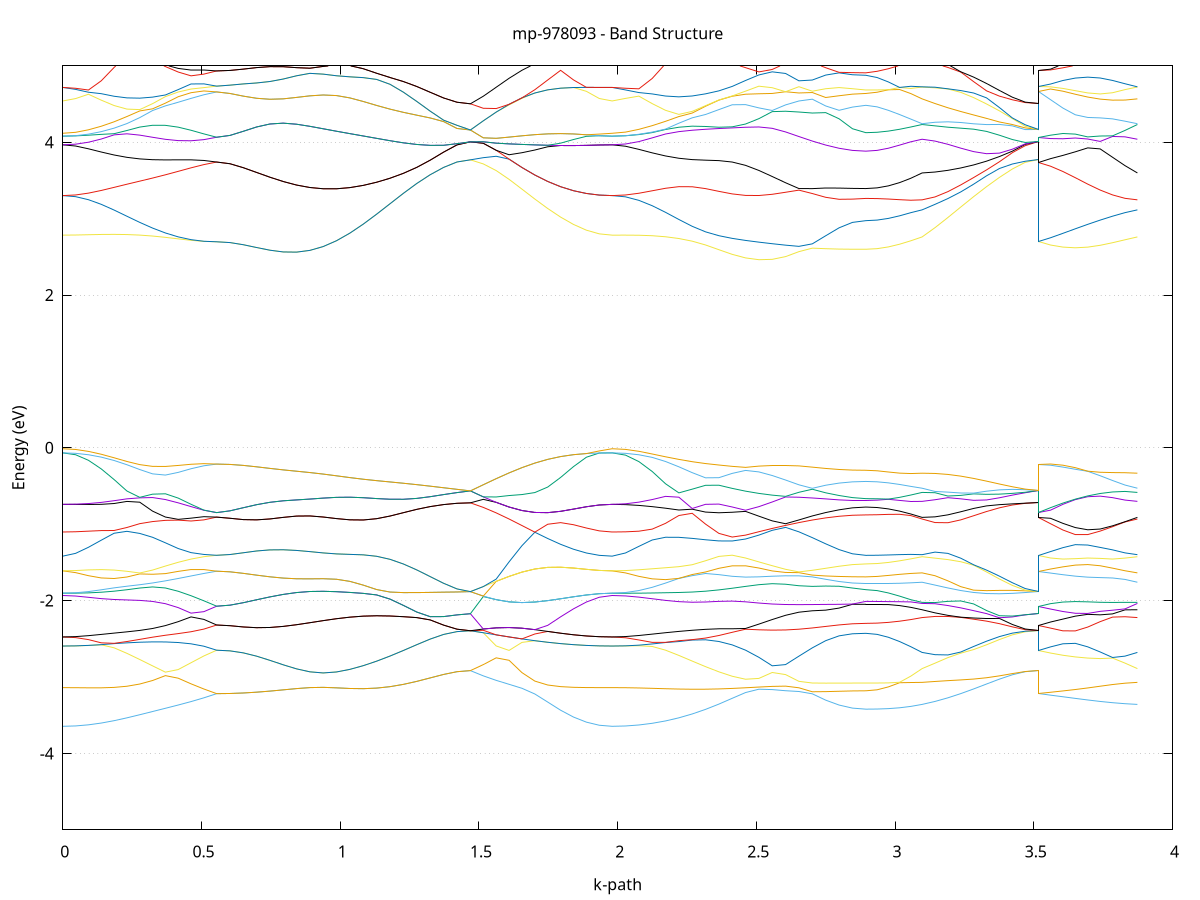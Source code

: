 set title 'mp-978093 - Band Structure'
set xlabel 'k-path'
set ylabel 'Energy (eV)'
set grid y
set yrange [-5:5]
set terminal png size 800,600
set output 'mp-978093_bands_gnuplot.png'
plot '-' using 1:2 with lines notitle, '-' using 1:2 with lines notitle, '-' using 1:2 with lines notitle, '-' using 1:2 with lines notitle, '-' using 1:2 with lines notitle, '-' using 1:2 with lines notitle, '-' using 1:2 with lines notitle, '-' using 1:2 with lines notitle, '-' using 1:2 with lines notitle, '-' using 1:2 with lines notitle, '-' using 1:2 with lines notitle, '-' using 1:2 with lines notitle, '-' using 1:2 with lines notitle, '-' using 1:2 with lines notitle, '-' using 1:2 with lines notitle, '-' using 1:2 with lines notitle, '-' using 1:2 with lines notitle, '-' using 1:2 with lines notitle, '-' using 1:2 with lines notitle, '-' using 1:2 with lines notitle, '-' using 1:2 with lines notitle, '-' using 1:2 with lines notitle, '-' using 1:2 with lines notitle, '-' using 1:2 with lines notitle, '-' using 1:2 with lines notitle, '-' using 1:2 with lines notitle, '-' using 1:2 with lines notitle, '-' using 1:2 with lines notitle, '-' using 1:2 with lines notitle, '-' using 1:2 with lines notitle, '-' using 1:2 with lines notitle, '-' using 1:2 with lines notitle, '-' using 1:2 with lines notitle, '-' using 1:2 with lines notitle, '-' using 1:2 with lines notitle, '-' using 1:2 with lines notitle, '-' using 1:2 with lines notitle, '-' using 1:2 with lines notitle, '-' using 1:2 with lines notitle, '-' using 1:2 with lines notitle, '-' using 1:2 with lines notitle, '-' using 1:2 with lines notitle, '-' using 1:2 with lines notitle, '-' using 1:2 with lines notitle, '-' using 1:2 with lines notitle, '-' using 1:2 with lines notitle, '-' using 1:2 with lines notitle, '-' using 1:2 with lines notitle, '-' using 1:2 with lines notitle, '-' using 1:2 with lines notitle, '-' using 1:2 with lines notitle, '-' using 1:2 with lines notitle, '-' using 1:2 with lines notitle, '-' using 1:2 with lines notitle, '-' using 1:2 with lines notitle, '-' using 1:2 with lines notitle, '-' using 1:2 with lines notitle, '-' using 1:2 with lines notitle, '-' using 1:2 with lines notitle, '-' using 1:2 with lines notitle, '-' using 1:2 with lines notitle, '-' using 1:2 with lines notitle, '-' using 1:2 with lines notitle, '-' using 1:2 with lines notitle, '-' using 1:2 with lines notitle, '-' using 1:2 with lines notitle, '-' using 1:2 with lines notitle, '-' using 1:2 with lines notitle
0.000000 -22.967391
0.046231 -22.967291
0.092462 -22.966891
0.138693 -22.966191
0.184924 -22.965191
0.231155 -22.963691
0.277386 -22.961691
0.323617 -22.959191
0.369848 -22.956091
0.416079 -22.952491
0.462311 -22.948591
0.508542 -22.944491
0.554773 -22.940291
0.554773 -22.940291
0.602744 -22.940391
0.650714 -22.940891
0.698685 -22.941491
0.746656 -22.942091
0.794627 -22.942691
0.842598 -22.943091
0.890569 -22.943191
0.938540 -22.943091
0.986511 -22.942491
0.986511 -22.942491
1.034785 -22.941591
1.083059 -22.940491
1.131334 -22.938991
1.179608 -22.937291
1.227882 -22.935391
1.276156 -22.933591
1.324430 -22.931891
1.372705 -22.930591
1.420979 -22.929791
1.469253 -22.929491
1.469253 -22.929491
1.515709 -22.934191
1.562164 -22.939091
1.608619 -22.944091
1.655075 -22.948891
1.701530 -22.953391
1.747985 -22.957391
1.794441 -22.960891
1.840896 -22.963691
1.887352 -22.965691
1.933807 -22.966991
1.980262 -22.967391
1.980262 -22.967391
2.028342 -22.967291
2.076421 -22.966991
2.124500 -22.966491
2.172579 -22.965591
2.220659 -22.964291
2.268738 -22.962491
2.316817 -22.960291
2.364896 -22.957491
2.412976 -22.954391
2.461055 -22.950991
2.509134 -22.947491
2.557213 -22.944891
2.605292 -22.945991
2.653372 -22.948391
2.653372 -22.948391
2.701646 -22.950591
2.749920 -22.952391
2.798194 -22.953591
2.846469 -22.954191
2.894743 -22.954391
2.894743 -22.954391
2.935286 -22.953991
2.975830 -22.952891
3.016373 -22.951091
3.056917 -22.948691
3.097460 -22.945791
3.097460 -22.945791
3.143912 -22.942991
3.190364 -22.940891
3.236816 -22.938591
3.283268 -22.936191
3.329720 -22.933791
3.376172 -22.931891
3.422624 -22.930491
3.469076 -22.929791
3.515527 -22.929491
3.515527 -22.940291
3.560273 -22.940491
3.605018 -22.940791
3.649764 -22.941191
3.694509 -22.941791
3.739255 -22.942491
3.784000 -22.943391
3.828745 -22.944491
3.873491 -22.945791
e
0.000000 -22.921291
0.046231 -22.921191
0.092462 -22.920791
0.138693 -22.920291
0.184924 -22.919691
0.231155 -22.919091
0.277386 -22.920291
0.323617 -22.922691
0.369848 -22.925591
0.416079 -22.928791
0.462311 -22.932391
0.508542 -22.936191
0.554773 -22.940291
0.554773 -22.940291
0.602744 -22.940391
0.650714 -22.940891
0.698685 -22.941491
0.746656 -22.942091
0.794627 -22.942691
0.842598 -22.943091
0.890569 -22.943191
0.938540 -22.943091
0.986511 -22.942491
0.986511 -22.942491
1.034785 -22.941591
1.083059 -22.940491
1.131334 -22.938991
1.179608 -22.937291
1.227882 -22.935391
1.276156 -22.933591
1.324430 -22.931891
1.372705 -22.930591
1.420979 -22.929791
1.469253 -22.929491
1.469253 -22.929491
1.515709 -22.925291
1.562164 -22.921591
1.608619 -22.918691
1.655075 -22.916491
1.701530 -22.917591
1.747985 -22.918791
1.794441 -22.919691
1.840896 -22.920391
1.887352 -22.920891
1.933807 -22.921191
1.980262 -22.921291
1.980262 -22.921291
2.028342 -22.921391
2.076421 -22.921591
2.124500 -22.922091
2.172579 -22.922791
2.220659 -22.923791
2.268738 -22.924791
2.316817 -22.925791
2.364896 -22.928091
2.412976 -22.931591
2.461055 -22.935091
2.509134 -22.938491
2.557213 -22.940991
2.605292 -22.940291
2.653372 -22.939491
2.653372 -22.939491
2.701646 -22.940991
2.749920 -22.943791
2.798194 -22.946591
2.846469 -22.948491
2.894743 -22.949191
2.894743 -22.949191
2.935286 -22.948891
2.975830 -22.948291
3.016373 -22.947191
3.056917 -22.945791
3.097460 -22.944191
3.097460 -22.944191
3.143912 -22.942791
3.190364 -22.940191
3.236816 -22.937591
3.283268 -22.935191
3.329720 -22.933191
3.376172 -22.931591
3.422624 -22.930491
3.469076 -22.929791
3.515527 -22.929491
3.515527 -22.940291
3.560273 -22.940091
3.605018 -22.939891
3.649764 -22.939891
3.694509 -22.940091
3.739255 -22.940791
3.784000 -22.941891
3.828745 -22.943091
3.873491 -22.944191
e
0.000000 -22.921291
0.046231 -22.921091
0.092462 -22.920391
0.138693 -22.919291
0.184924 -22.917791
0.231155 -22.918191
0.277386 -22.918391
0.323617 -22.917691
0.369848 -22.916891
0.416079 -22.915891
0.462311 -22.914791
0.508542 -22.913491
0.554773 -22.911991
0.554773 -22.911991
0.602744 -22.912591
0.650714 -22.913991
0.698685 -22.915591
0.746656 -22.917191
0.794627 -22.918591
0.842598 -22.919791
0.890569 -22.920891
0.938540 -22.921691
0.986511 -22.922291
0.986511 -22.922291
1.034785 -22.922691
1.083059 -22.922891
1.131334 -22.922791
1.179608 -22.922291
1.227882 -22.921491
1.276156 -22.920291
1.324430 -22.918391
1.372705 -22.915791
1.420979 -22.912391
1.469253 -22.908291
1.469253 -22.908291
1.515709 -22.910591
1.562164 -22.912691
1.608619 -22.914591
1.655075 -22.916191
1.701530 -22.917591
1.747985 -22.918791
1.794441 -22.919691
1.840896 -22.920391
1.887352 -22.920891
1.933807 -22.921191
1.980262 -22.921291
1.980262 -22.921291
2.028342 -22.920791
2.076421 -22.919391
2.124500 -22.917191
2.172579 -22.917091
2.220659 -22.919191
2.268738 -22.921791
2.316817 -22.924791
2.364896 -22.926491
2.412976 -22.926691
2.461055 -22.926291
2.509134 -22.925191
2.557213 -22.923391
2.605292 -22.920691
2.653372 -22.923691
2.653372 -22.923691
2.701646 -22.924291
2.749920 -22.923191
2.798194 -22.921791
2.846469 -22.920791
2.894743 -22.920391
2.894743 -22.920391
2.935286 -22.920591
2.975830 -22.921191
3.016373 -22.922191
3.056917 -22.923391
3.097460 -22.924691
3.097460 -22.924691
3.143912 -22.924891
3.190364 -22.924691
3.236816 -22.924291
3.283268 -22.923491
3.329720 -22.921891
3.376172 -22.919491
3.422624 -22.916291
3.469076 -22.912391
3.515527 -22.908291
3.515527 -22.911991
3.560273 -22.915991
3.605018 -22.919691
3.649764 -22.922891
3.694509 -22.925191
3.739255 -22.926491
3.784000 -22.926691
3.828745 -22.925991
3.873491 -22.924691
e
0.000000 -22.913491
0.046231 -22.913691
0.092462 -22.914191
0.138693 -22.915091
0.184924 -22.916391
0.231155 -22.916091
0.277386 -22.913991
0.323617 -22.911691
0.369848 -22.909491
0.416079 -22.908291
0.462311 -22.908991
0.508542 -22.910391
0.554773 -22.911991
0.554773 -22.911991
0.602744 -22.912591
0.650714 -22.913991
0.698685 -22.915591
0.746656 -22.917191
0.794627 -22.918591
0.842598 -22.919791
0.890569 -22.920891
0.938540 -22.921691
0.986511 -22.922291
0.986511 -22.922291
1.034785 -22.922691
1.083059 -22.922891
1.131334 -22.922791
1.179608 -22.922291
1.227882 -22.921491
1.276156 -22.920291
1.324430 -22.918391
1.372705 -22.915791
1.420979 -22.912391
1.469253 -22.908291
1.469253 -22.908291
1.515709 -22.910591
1.562164 -22.912691
1.608619 -22.914591
1.655075 -22.916191
1.701530 -22.914991
1.747985 -22.914091
1.794441 -22.913591
1.840896 -22.913491
1.887352 -22.913491
1.933807 -22.913491
1.980262 -22.913491
1.980262 -22.913491
2.028342 -22.913691
2.076421 -22.914391
2.124500 -22.915491
2.172579 -22.914291
2.220659 -22.910791
2.268738 -22.907091
2.316817 -22.903691
2.364896 -22.901791
2.412976 -22.902691
2.461055 -22.905891
2.509134 -22.910591
2.557213 -22.915791
2.605292 -22.920591
2.653372 -22.917191
2.653372 -22.917191
2.701646 -22.912891
2.749920 -22.907991
2.798194 -22.902791
2.846469 -22.897991
2.894743 -22.895591
2.894743 -22.895591
2.935286 -22.895991
2.975830 -22.897391
3.016373 -22.899491
3.056917 -22.902091
3.097460 -22.904891
3.097460 -22.904891
3.143912 -22.908991
3.190364 -22.912391
3.236816 -22.914891
3.283268 -22.916391
3.329720 -22.916891
3.376172 -22.916291
3.422624 -22.914691
3.469076 -22.911991
3.515527 -22.908291
3.515527 -22.911991
3.560273 -22.907891
3.605018 -22.903691
3.649764 -22.899591
3.694509 -22.900391
3.739255 -22.902191
3.784000 -22.903491
3.828745 -22.904491
3.873491 -22.904891
e
0.000000 -22.886591
0.046231 -22.886891
0.092462 -22.887891
0.138693 -22.889491
0.184924 -22.891491
0.231155 -22.893691
0.277386 -22.896091
0.323617 -22.898391
0.369848 -22.900191
0.416079 -22.900291
0.462311 -22.897991
0.508542 -22.894091
0.554773 -22.889391
0.554773 -22.889391
0.602744 -22.888191
0.650714 -22.885091
0.698685 -22.880791
0.746656 -22.875791
0.794627 -22.870591
0.842598 -22.865591
0.890569 -22.861691
0.938540 -22.860891
0.986511 -22.862991
0.986511 -22.862991
1.034785 -22.866191
1.083059 -22.870091
1.131334 -22.874291
1.179608 -22.878891
1.227882 -22.883691
1.276156 -22.888691
1.324430 -22.893791
1.372705 -22.898891
1.420979 -22.903791
1.469253 -22.908291
1.469253 -22.908291
1.515709 -22.905891
1.562164 -22.903291
1.608619 -22.900691
1.655075 -22.897991
1.701530 -22.895491
1.747985 -22.893091
1.794441 -22.890891
1.840896 -22.889091
1.887352 -22.887691
1.933807 -22.886891
1.980262 -22.886591
1.980262 -22.886591
2.028342 -22.886691
2.076421 -22.887091
2.124500 -22.887691
2.172579 -22.888391
2.220659 -22.889091
2.268738 -22.889791
2.316817 -22.890191
2.364896 -22.889491
2.412976 -22.886491
2.461055 -22.881991
2.509134 -22.876791
2.557213 -22.871191
2.605292 -22.865491
2.653372 -22.860391
2.653372 -22.860391
2.701646 -22.860291
2.749920 -22.864891
2.798194 -22.870991
2.846469 -22.876491
2.894743 -22.879091
2.894743 -22.879091
2.935286 -22.879291
2.975830 -22.879891
3.016373 -22.880991
3.056917 -22.882391
3.097460 -22.884191
3.097460 -22.884191
3.143912 -22.885091
3.190364 -22.886391
3.236816 -22.888091
3.283268 -22.890391
3.329720 -22.893191
3.376172 -22.896491
3.422624 -22.900191
3.469076 -22.904191
3.515527 -22.908291
3.515527 -22.889391
3.560273 -22.892691
3.605018 -22.895691
3.649764 -22.898291
3.694509 -22.895791
3.739255 -22.892191
3.784000 -22.889091
3.828745 -22.886391
3.873491 -22.884191
e
0.000000 -22.886591
0.046231 -22.886191
0.092462 -22.885291
0.138693 -22.883691
0.184924 -22.881391
0.231155 -22.878691
0.277386 -22.875891
0.323617 -22.873691
0.369848 -22.873191
0.416079 -22.875191
0.462311 -22.879191
0.508542 -22.884191
0.554773 -22.889391
0.554773 -22.889391
0.602744 -22.888191
0.650714 -22.885091
0.698685 -22.880791
0.746656 -22.875791
0.794627 -22.870591
0.842598 -22.865591
0.890569 -22.861691
0.938540 -22.860891
0.986511 -22.862991
0.986511 -22.862991
1.034785 -22.866191
1.083059 -22.870091
1.131334 -22.874291
1.179608 -22.878891
1.227882 -22.883691
1.276156 -22.888691
1.324430 -22.893791
1.372705 -22.898891
1.420979 -22.903791
1.469253 -22.908291
1.469253 -22.908291
1.515709 -22.905891
1.562164 -22.903291
1.608619 -22.900691
1.655075 -22.897991
1.701530 -22.895491
1.747985 -22.893091
1.794441 -22.890891
1.840896 -22.889091
1.887352 -22.887691
1.933807 -22.886891
1.980262 -22.886591
1.980262 -22.886591
2.028342 -22.886391
2.076421 -22.885791
2.124500 -22.884691
2.172579 -22.882991
2.220659 -22.880491
2.268738 -22.877391
2.316817 -22.873691
2.364896 -22.869491
2.412976 -22.865191
2.461055 -22.860791
2.509134 -22.857491
2.557213 -22.858991
2.605292 -22.859891
2.653372 -22.859391
2.653372 -22.859391
2.701646 -22.858791
2.749920 -22.860191
2.798194 -22.860091
2.846469 -22.859991
2.894743 -22.859991
2.894743 -22.859991
2.935286 -22.860091
2.975830 -22.860591
3.016373 -22.861291
3.056917 -22.862291
3.097460 -22.863291
3.097460 -22.863291
3.143912 -22.865591
3.190364 -22.869591
3.236816 -22.874691
3.283268 -22.880491
3.329720 -22.886591
3.376172 -22.892591
3.422624 -22.898491
3.469076 -22.903791
3.515527 -22.908291
3.515527 -22.889391
3.560273 -22.885691
3.605018 -22.881691
3.649764 -22.877591
3.694509 -22.873591
3.739255 -22.869791
3.784000 -22.866491
3.828745 -22.864291
3.873491 -22.863291
e
0.000000 -22.823891
0.046231 -22.823791
0.092462 -22.823791
0.138693 -22.823691
0.184924 -22.823591
0.231155 -22.827691
0.277386 -22.832791
0.323617 -22.837291
0.369848 -22.840091
0.416079 -22.840391
0.462311 -22.838491
0.508542 -22.835491
0.554773 -22.832391
0.554773 -22.832391
0.602744 -22.833091
0.650714 -22.834891
0.698685 -22.837591
0.746656 -22.840691
0.794627 -22.843991
0.842598 -22.846991
0.890569 -22.848891
0.938540 -22.848091
0.986511 -22.844791
0.986511 -22.844791
1.034785 -22.840791
1.083059 -22.836791
1.131334 -22.833191
1.179608 -22.829791
1.227882 -22.826691
1.276156 -22.823691
1.324430 -22.820991
1.372705 -22.818391
1.420979 -22.815991
1.469253 -22.813791
1.469253 -22.813791
1.515709 -22.814691
1.562164 -22.815691
1.608619 -22.816791
1.655075 -22.817991
1.701530 -22.819191
1.747985 -22.820391
1.794441 -22.821491
1.840896 -22.822491
1.887352 -22.823191
1.933807 -22.823691
1.980262 -22.823891
1.980262 -22.823891
2.028342 -22.823991
2.076421 -22.824291
2.124500 -22.824891
2.172579 -22.825691
2.220659 -22.828691
2.268738 -22.834591
2.316817 -22.840591
2.364896 -22.846291
2.412976 -22.851191
2.461055 -22.854891
2.509134 -22.856591
2.557213 -22.852691
2.605292 -22.849291
2.653372 -22.853091
2.653372 -22.853091
2.701646 -22.853791
2.749920 -22.848191
2.798194 -22.842991
2.846469 -22.841091
2.894743 -22.840891
2.894743 -22.840891
2.935286 -22.840791
2.975830 -22.840691
3.016373 -22.840491
3.056917 -22.840291
3.097460 -22.840191
3.097460 -22.840191
3.143912 -22.838391
3.190364 -22.835691
3.236816 -22.832391
3.283268 -22.828891
3.329720 -22.825391
3.376172 -22.821991
3.422624 -22.818791
3.469076 -22.815991
3.515527 -22.813791
3.515527 -22.832391
3.560273 -22.833891
3.605018 -22.835391
3.649764 -22.836891
3.694509 -22.838291
3.739255 -22.839591
3.784000 -22.840391
3.828745 -22.840591
3.873491 -22.840191
e
0.000000 -22.823891
0.046231 -22.823591
0.092462 -22.822991
0.138693 -22.822091
0.184924 -22.822691
0.231155 -22.823591
0.277386 -22.823691
0.323617 -22.823991
0.369848 -22.824691
0.416079 -22.825791
0.462311 -22.827391
0.508542 -22.829591
0.554773 -22.832391
0.554773 -22.832391
0.602744 -22.833091
0.650714 -22.834891
0.698685 -22.837591
0.746656 -22.840691
0.794627 -22.843991
0.842598 -22.846991
0.890569 -22.848891
0.938540 -22.848091
0.986511 -22.844791
0.986511 -22.844791
1.034785 -22.840791
1.083059 -22.836791
1.131334 -22.833191
1.179608 -22.829791
1.227882 -22.826691
1.276156 -22.823691
1.324430 -22.820991
1.372705 -22.818391
1.420979 -22.815991
1.469253 -22.813791
1.469253 -22.813791
1.515709 -22.814691
1.562164 -22.815691
1.608619 -22.816791
1.655075 -22.817991
1.701530 -22.819191
1.747985 -22.820391
1.794441 -22.821491
1.840896 -22.822491
1.887352 -22.823191
1.933807 -22.823691
1.980262 -22.823891
1.980262 -22.823891
2.028342 -22.823491
2.076421 -22.822391
2.124500 -22.820791
2.172579 -22.823391
2.220659 -22.826691
2.268738 -22.827991
2.316817 -22.829491
2.364896 -22.831391
2.412976 -22.833591
2.461055 -22.836291
2.509134 -22.839491
2.557213 -22.843391
2.605292 -22.847891
2.653372 -22.846491
2.653372 -22.846491
2.701646 -22.844291
2.749920 -22.842791
2.798194 -22.841691
2.846469 -22.838891
2.894743 -22.837091
2.894743 -22.837091
2.935286 -22.836591
2.975830 -22.835191
3.016373 -22.833091
3.056917 -22.830391
3.097460 -22.827491
3.097460 -22.827491
3.143912 -22.823691
3.190364 -22.821191
3.236816 -22.821091
3.283268 -22.820691
3.329720 -22.819891
3.376172 -22.818791
3.422624 -22.817291
3.469076 -22.815691
3.515527 -22.813791
3.515527 -22.832391
3.560273 -22.831091
3.605018 -22.829891
3.649764 -22.828791
3.694509 -22.828091
3.739255 -22.827491
3.784000 -22.827291
3.828745 -22.827291
3.873491 -22.827491
e
0.000000 -22.812691
0.046231 -22.813291
0.092462 -22.815291
0.138693 -22.818491
0.184924 -22.820791
0.231155 -22.819291
0.277386 -22.817791
0.323617 -22.816191
0.369848 -22.814591
0.416079 -22.813191
0.462311 -22.811891
0.508542 -22.810891
0.554773 -22.810091
0.554773 -22.810091
0.602744 -22.809791
0.650714 -22.808991
0.698685 -22.808191
0.746656 -22.807391
0.794627 -22.806891
0.842598 -22.806591
0.890569 -22.806691
0.938540 -22.806991
0.986511 -22.807391
0.986511 -22.807391
1.034785 -22.807791
1.083059 -22.808091
1.131334 -22.808391
1.179608 -22.808591
1.227882 -22.808791
1.276156 -22.809091
1.324430 -22.809691
1.372705 -22.810691
1.420979 -22.811991
1.469253 -22.813791
1.469253 -22.813791
1.515709 -22.813091
1.562164 -22.812591
1.608619 -22.812291
1.655075 -22.812091
1.701530 -22.811991
1.747985 -22.812091
1.794441 -22.812191
1.840896 -22.812391
1.887352 -22.812491
1.933807 -22.812591
1.980262 -22.812691
1.980262 -22.812691
2.028342 -22.813391
2.076421 -22.815491
2.124500 -22.818791
2.172579 -22.818591
2.220659 -22.816191
2.268738 -22.813691
2.316817 -22.811291
2.364896 -22.810791
2.412976 -22.810291
2.461055 -22.809691
2.509134 -22.808891
2.557213 -22.807991
2.605292 -22.807091
2.653372 -22.807791
2.653372 -22.807791
2.701646 -22.810091
2.749920 -22.812891
2.798194 -22.816091
2.846469 -22.819091
2.894743 -22.820391
2.894743 -22.820391
2.935286 -22.820391
2.975830 -22.820391
3.016373 -22.820391
3.056917 -22.820491
3.097460 -22.820491
3.097460 -22.820491
3.143912 -22.820891
3.190364 -22.820091
3.236816 -22.817091
3.283268 -22.814591
3.329720 -22.812791
3.376172 -22.811791
3.422624 -22.811591
3.469076 -22.812291
3.515527 -22.813791
3.515527 -22.810091
3.560273 -22.811791
3.605018 -22.813491
3.649764 -22.815091
3.694509 -22.816591
3.739255 -22.817891
3.784000 -22.819091
3.828745 -22.819891
3.873491 -22.820491
e
0.000000 -22.812691
0.046231 -22.812591
0.092462 -22.812291
0.138693 -22.811791
0.184924 -22.811291
0.231155 -22.810691
0.277386 -22.810091
0.323617 -22.809691
0.369848 -22.809291
0.416079 -22.809191
0.462311 -22.809191
0.508542 -22.809491
0.554773 -22.810091
0.554773 -22.810091
0.602744 -22.809791
0.650714 -22.808991
0.698685 -22.808191
0.746656 -22.807391
0.794627 -22.806891
0.842598 -22.806591
0.890569 -22.806691
0.938540 -22.806991
0.986511 -22.807391
0.986511 -22.807391
1.034785 -22.807791
1.083059 -22.808091
1.131334 -22.808391
1.179608 -22.808591
1.227882 -22.808791
1.276156 -22.809091
1.324430 -22.809691
1.372705 -22.810691
1.420979 -22.811991
1.469253 -22.813791
1.469253 -22.813791
1.515709 -22.813091
1.562164 -22.812591
1.608619 -22.812291
1.655075 -22.812091
1.701530 -22.811991
1.747985 -22.812091
1.794441 -22.812191
1.840896 -22.812391
1.887352 -22.812491
1.933807 -22.812591
1.980262 -22.812691
1.980262 -22.812691
2.028342 -22.812591
2.076421 -22.812591
2.124500 -22.812391
2.172579 -22.812191
2.220659 -22.811991
2.268738 -22.811691
2.316817 -22.811291
2.364896 -22.809091
2.412976 -22.807291
2.461055 -22.806091
2.509134 -22.805391
2.557213 -22.805491
2.605292 -22.806291
2.653372 -22.806091
2.653372 -22.806091
2.701646 -22.805291
2.749920 -22.804691
2.798194 -22.804391
2.846469 -22.804291
2.894743 -22.804291
2.894743 -22.804291
2.935286 -22.804191
2.975830 -22.804191
3.016373 -22.803991
3.056917 -22.803891
3.097460 -22.803691
3.097460 -22.803691
3.143912 -22.803891
3.190364 -22.804291
3.236816 -22.804791
3.283268 -22.805591
3.329720 -22.806691
3.376172 -22.808291
3.422624 -22.809991
3.469076 -22.811891
3.515527 -22.813791
3.515527 -22.810091
3.560273 -22.808391
3.605018 -22.806891
3.649764 -22.805591
3.694509 -22.804491
3.739255 -22.803791
3.784000 -22.803391
3.828745 -22.803491
3.873491 -22.803691
e
0.000000 -22.794291
0.046231 -22.794391
0.092462 -22.794491
0.138693 -22.794591
0.184924 -22.794791
0.231155 -22.794891
0.277386 -22.794991
0.323617 -22.794991
0.369848 -22.794991
0.416079 -22.794791
0.462311 -22.794491
0.508542 -22.793891
0.554773 -22.793191
0.554773 -22.793191
0.602744 -22.793191
0.650714 -22.793391
0.698685 -22.793691
0.746656 -22.794191
0.794627 -22.794691
0.842598 -22.795291
0.890569 -22.795991
0.938540 -22.796691
0.986511 -22.797391
0.986511 -22.797391
1.034785 -22.798191
1.083059 -22.798891
1.131334 -22.799691
1.179608 -22.800391
1.227882 -22.801091
1.276156 -22.801791
1.324430 -22.802391
1.372705 -22.802791
1.420979 -22.803091
1.469253 -22.803191
1.469253 -22.803191
1.515709 -22.803991
1.562164 -22.804291
1.608619 -22.803991
1.655075 -22.803091
1.701530 -22.801691
1.747985 -22.800091
1.794441 -22.798291
1.840896 -22.796691
1.887352 -22.795391
1.933807 -22.794591
1.980262 -22.794291
1.980262 -22.794291
2.028342 -22.794291
2.076421 -22.794391
2.124500 -22.794491
2.172579 -22.794591
2.220659 -22.794791
2.268738 -22.794891
2.316817 -22.795091
2.364896 -22.795191
2.412976 -22.795291
2.461055 -22.795391
2.509134 -22.795491
2.557213 -22.795591
2.605292 -22.795891
2.653372 -22.796991
2.653372 -22.796991
2.701646 -22.797691
2.749920 -22.797891
2.798194 -22.797691
2.846469 -22.797291
2.894743 -22.797091
2.894743 -22.797091
2.935286 -22.797091
2.975830 -22.797291
3.016373 -22.797591
3.056917 -22.797991
3.097460 -22.798291
3.097460 -22.798291
3.143912 -22.799391
3.190364 -22.800391
3.236816 -22.801191
3.283268 -22.801791
3.329720 -22.802291
3.376172 -22.802591
3.422624 -22.802891
3.469076 -22.803091
3.515527 -22.803191
3.515527 -22.793191
3.560273 -22.793591
3.605018 -22.794291
3.649764 -22.795091
3.694509 -22.795891
3.739255 -22.796591
3.784000 -22.797091
3.828745 -22.797491
3.873491 -22.798291
e
0.000000 -22.788191
0.046231 -22.788091
0.092462 -22.787891
0.138693 -22.787691
0.184924 -22.787491
0.231155 -22.787391
0.277386 -22.787591
0.323617 -22.788091
0.369848 -22.788891
0.416079 -22.789891
0.462311 -22.791091
0.508542 -22.792191
0.554773 -22.793191
0.554773 -22.793191
0.602744 -22.793191
0.650714 -22.793391
0.698685 -22.793691
0.746656 -22.794191
0.794627 -22.794691
0.842598 -22.795291
0.890569 -22.795991
0.938540 -22.796691
0.986511 -22.797391
0.986511 -22.797391
1.034785 -22.798191
1.083059 -22.798891
1.131334 -22.799691
1.179608 -22.800391
1.227882 -22.801091
1.276156 -22.801791
1.324430 -22.802391
1.372705 -22.802791
1.420979 -22.803091
1.469253 -22.803191
1.469253 -22.803191
1.515709 -22.801791
1.562164 -22.800191
1.608619 -22.798291
1.655075 -22.796391
1.701530 -22.794491
1.747985 -22.792691
1.794441 -22.791091
1.840896 -22.789891
1.887352 -22.788991
1.933807 -22.788391
1.980262 -22.788191
1.980262 -22.788191
2.028342 -22.788091
2.076421 -22.787791
2.124500 -22.787391
2.172579 -22.787091
2.220659 -22.786891
2.268738 -22.786991
2.316817 -22.787491
2.364896 -22.788391
2.412976 -22.789591
2.461055 -22.791091
2.509134 -22.792691
2.557213 -22.794391
2.605292 -22.795591
2.653372 -22.795691
2.653372 -22.795691
2.701646 -22.795691
2.749920 -22.795791
2.798194 -22.795991
2.846469 -22.796191
2.894743 -22.796391
2.894743 -22.796391
2.935286 -22.796391
2.975830 -22.796591
3.016373 -22.796791
3.056917 -22.796991
3.097460 -22.797391
3.097460 -22.797391
3.143912 -22.797991
3.190364 -22.798791
3.236816 -22.799691
3.283268 -22.800691
3.329720 -22.801491
3.376172 -22.802191
3.422624 -22.802791
3.469076 -22.803091
3.515527 -22.803191
3.515527 -22.793191
3.560273 -22.792991
3.605018 -22.793191
3.649764 -22.793591
3.694509 -22.794391
3.739255 -22.795291
3.784000 -22.796391
3.828745 -22.797291
3.873491 -22.797391
e
0.000000 -11.769791
0.046231 -11.764691
0.092462 -11.749491
0.138693 -11.724491
0.184924 -11.690191
0.231155 -11.646991
0.277386 -11.595891
0.323617 -11.537691
0.369848 -11.473391
0.416079 -11.404191
0.462311 -11.331591
0.508542 -11.256691
0.554773 -11.181191
0.554773 -11.181191
0.602744 -11.179691
0.650714 -11.175291
0.698685 -11.168491
0.746656 -11.159891
0.794627 -11.150391
0.842598 -11.141391
0.890569 -11.134691
0.938540 -11.131791
0.986511 -11.133991
0.986511 -11.133991
1.034785 -11.141391
1.083059 -11.153191
1.131334 -11.167791
1.179608 -11.183491
1.227882 -11.198991
1.276156 -11.212991
1.324430 -11.224791
1.372705 -11.233591
1.420979 -11.239091
1.469253 -11.240891
1.469253 -11.240891
1.515709 -11.321091
1.562164 -11.397791
1.608619 -11.469891
1.655075 -11.536091
1.701530 -11.595591
1.747985 -11.647291
1.794441 -11.690591
1.840896 -11.724891
1.887352 -11.749691
1.933807 -11.764691
1.980262 -11.769791
1.980262 -11.769791
2.028342 -11.764291
2.076421 -11.747791
2.124500 -11.720891
2.172579 -11.683891
2.220659 -11.637791
2.268738 -11.583591
2.316817 -11.522591
2.364896 -11.456391
2.412976 -11.386791
2.461055 -11.316291
2.509134 -11.247391
2.557213 -11.184091
2.605292 -11.155491
2.653372 -11.189191
2.653372 -11.189191
2.701646 -11.222091
2.749920 -11.248791
2.798194 -11.268391
2.846469 -11.280291
2.894743 -11.284291
2.894743 -11.284291
2.935286 -11.280991
2.975830 -11.271291
3.016373 -11.255191
3.056917 -11.233091
3.097460 -11.205291
3.097460 -11.205291
3.143912 -11.194891
3.190364 -11.193891
3.236816 -11.199291
3.283268 -11.207991
3.329720 -11.217891
3.376172 -11.227091
3.422624 -11.234491
3.469076 -11.239291
3.515527 -11.240891
3.515527 -11.181191
3.560273 -11.182391
3.605018 -11.180891
3.649764 -11.176191
3.694509 -11.167791
3.739255 -11.167191
3.784000 -11.172891
3.828745 -11.185291
3.873491 -11.205291
e
0.000000 -10.837391
0.046231 -10.837491
0.092462 -10.837691
0.138693 -10.837891
0.184924 -10.838291
0.231155 -10.839291
0.277386 -10.843591
0.323617 -10.861991
0.369848 -10.906691
0.416079 -10.966791
0.462311 -11.034491
0.508542 -11.106591
0.554773 -11.181191
0.554773 -11.181191
0.602744 -11.179691
0.650714 -11.175291
0.698685 -11.168491
0.746656 -11.159891
0.794627 -11.150391
0.842598 -11.141391
0.890569 -11.134691
0.938540 -11.131791
0.986511 -11.133991
0.986511 -11.133991
1.034785 -11.141391
1.083059 -11.153191
1.131334 -11.167791
1.179608 -11.183491
1.227882 -11.198991
1.276156 -11.212991
1.324430 -11.224791
1.372705 -11.233591
1.420979 -11.239091
1.469253 -11.240891
1.469253 -11.240891
1.515709 -11.158791
1.562164 -11.076291
1.608619 -10.995091
1.655075 -10.917091
1.701530 -10.843991
1.747985 -10.812891
1.794441 -10.821491
1.840896 -10.828391
1.887352 -10.833391
1.933807 -10.836391
1.980262 -10.837391
1.980262 -10.837391
2.028342 -10.838191
2.076421 -10.840291
2.124500 -10.843791
2.172579 -10.848491
2.220659 -10.854191
2.268738 -10.860791
2.316817 -10.867991
2.364896 -10.895291
2.412976 -10.948391
2.461055 -11.001291
2.509134 -11.052291
2.557213 -11.099191
2.605292 -11.114591
2.653372 -11.072991
2.653372 -11.072991
2.701646 -11.038291
2.749920 -11.014791
2.798194 -11.000891
2.846469 -10.993891
2.894743 -10.991791
2.894743 -10.991791
2.935286 -10.995991
2.975830 -11.008891
3.016373 -11.030391
3.056917 -11.060291
3.097460 -11.097691
3.097460 -11.097691
3.143912 -11.126891
3.190364 -11.153091
3.236816 -11.176091
3.283268 -11.195891
3.329720 -11.212091
3.376172 -11.224791
3.422624 -11.233791
3.469076 -11.239191
3.515527 -11.240891
3.515527 -11.181191
3.560273 -11.177891
3.605018 -11.173491
3.649764 -11.169291
3.694509 -11.166591
3.739255 -11.155591
3.784000 -11.139691
3.828745 -11.120291
3.873491 -11.097691
e
0.000000 -10.837391
0.046231 -10.836791
0.092462 -10.835091
0.138693 -10.832191
0.184924 -10.828091
0.231155 -10.822791
0.277386 -10.816391
0.323617 -10.808891
0.369848 -10.806391
0.416079 -10.804191
0.462311 -10.797591
0.508542 -10.788591
0.554773 -10.778491
0.554773 -10.778491
0.602744 -10.784891
0.650714 -10.798191
0.698685 -10.813791
0.746656 -10.830091
0.794627 -10.846091
0.842598 -10.860391
0.890569 -10.871391
0.938540 -10.877691
0.986511 -10.878091
0.986511 -10.878091
1.034785 -10.872491
1.083059 -10.861791
1.131334 -10.847391
1.179608 -10.830791
1.227882 -10.813391
1.276156 -10.795991
1.324430 -10.779191
1.372705 -10.763491
1.420979 -10.749191
1.469253 -10.736591
1.469253 -10.736591
1.515709 -10.751091
1.562164 -10.765191
1.608619 -10.778691
1.655075 -10.791291
1.701530 -10.802791
1.747985 -10.812891
1.794441 -10.821491
1.840896 -10.828391
1.887352 -10.833391
1.933807 -10.836391
1.980262 -10.837391
1.980262 -10.837391
2.028342 -10.836291
2.076421 -10.832991
2.124500 -10.827491
2.172579 -10.820091
2.220659 -10.811191
2.268738 -10.803891
2.316817 -10.843691
2.364896 -10.875591
2.412976 -10.883391
2.461055 -10.891191
2.509134 -10.898691
2.557213 -10.905791
2.605292 -10.912291
2.653372 -10.917891
2.653372 -10.917891
2.701646 -10.922691
2.749920 -10.926491
2.798194 -10.929191
2.846469 -10.930791
2.894743 -10.931291
2.894743 -10.931291
2.935286 -10.930191
2.975830 -10.926591
3.016373 -10.920491
3.056917 -10.911991
3.097460 -10.901291
3.097460 -10.901291
3.143912 -10.887391
3.190364 -10.870391
3.236816 -10.850991
3.283268 -10.829991
3.329720 -10.808391
3.376172 -10.787091
3.422624 -10.767291
3.469076 -10.750091
3.515527 -10.736591
3.515527 -10.778491
3.560273 -10.799891
3.605018 -10.820791
3.649764 -10.840491
3.694509 -10.858291
3.739255 -10.873791
3.784000 -10.886391
3.828745 -10.895691
3.873491 -10.901291
e
0.000000 -10.634391
0.046231 -10.638191
0.092462 -10.649791
0.138693 -10.669091
0.184924 -10.695991
0.231155 -10.729891
0.277386 -10.767491
0.323617 -10.797391
0.369848 -10.800391
0.416079 -10.790891
0.462311 -10.780991
0.508542 -10.773591
0.554773 -10.778491
0.554773 -10.778491
0.602744 -10.784891
0.650714 -10.798191
0.698685 -10.813791
0.746656 -10.830091
0.794627 -10.846091
0.842598 -10.860391
0.890569 -10.871391
0.938540 -10.877691
0.986511 -10.878091
0.986511 -10.878091
1.034785 -10.872491
1.083059 -10.861791
1.131334 -10.847391
1.179608 -10.830791
1.227882 -10.813391
1.276156 -10.795991
1.324430 -10.779191
1.372705 -10.763491
1.420979 -10.749191
1.469253 -10.736591
1.469253 -10.736591
1.515709 -10.751091
1.562164 -10.765191
1.608619 -10.778691
1.655075 -10.791291
1.701530 -10.802791
1.747985 -10.777891
1.794441 -10.720591
1.840896 -10.673991
1.887352 -10.639391
1.933807 -10.635391
1.980262 -10.634391
1.980262 -10.634391
2.028342 -10.639391
2.076421 -10.654091
2.124500 -10.677791
2.172579 -10.709691
2.220659 -10.748391
2.268738 -10.789991
2.316817 -10.787791
2.364896 -10.776791
2.412976 -10.767191
2.461055 -10.762091
2.509134 -10.763191
2.557213 -10.773691
2.605292 -10.790591
2.653372 -10.806191
2.653372 -10.806191
2.701646 -10.819991
2.749920 -10.831291
2.798194 -10.839791
2.846469 -10.845091
2.894743 -10.846891
2.894743 -10.846891
2.935286 -10.845791
2.975830 -10.842691
3.016373 -10.837491
3.056917 -10.830391
3.097460 -10.821491
3.097460 -10.821491
3.143912 -10.806591
3.190364 -10.787391
3.236816 -10.767291
3.283268 -10.767791
3.329720 -10.766291
3.376172 -10.762191
3.422624 -10.755791
3.469076 -10.747091
3.515527 -10.736591
3.515527 -10.778491
3.560273 -10.761091
3.605018 -10.767391
3.649764 -10.777891
3.694509 -10.789491
3.739255 -10.800891
3.784000 -10.810891
3.828745 -10.817991
3.873491 -10.821491
e
0.000000 -10.634391
0.046231 -10.635891
0.092462 -10.640391
0.138693 -10.647691
0.184924 -10.657491
0.231155 -10.669591
0.277386 -10.683291
0.323617 -10.698291
0.369848 -10.713891
0.416079 -10.729491
0.462311 -10.744091
0.508542 -10.754291
0.554773 -10.750191
0.554773 -10.750191
0.602744 -10.745191
0.650714 -10.736091
0.698685 -10.727091
0.746656 -10.719091
0.794627 -10.712291
0.842598 -10.706691
0.890569 -10.702291
0.938540 -10.698791
0.986511 -10.696391
0.986511 -10.696391
1.034785 -10.694891
1.083059 -10.694291
1.131334 -10.694791
1.179608 -10.696391
1.227882 -10.699191
1.276156 -10.703391
1.324430 -10.709191
1.372705 -10.716591
1.420979 -10.725691
1.469253 -10.736591
1.469253 -10.736591
1.515709 -10.722191
1.562164 -10.707991
1.608619 -10.694291
1.655075 -10.681491
1.701530 -10.669791
1.747985 -10.659491
1.794441 -10.650691
1.840896 -10.643691
1.887352 -10.638591
1.933807 -10.635391
1.980262 -10.634391
1.980262 -10.634391
2.028342 -10.635491
2.076421 -10.638891
2.124500 -10.644491
2.172579 -10.652291
2.220659 -10.662291
2.268738 -10.674291
2.316817 -10.688191
2.364896 -10.703691
2.412976 -10.720491
2.461055 -10.737991
2.509134 -10.755891
2.557213 -10.767491
2.605292 -10.770591
2.653372 -10.770191
2.653372 -10.770191
2.701646 -10.765291
2.749920 -10.757391
2.798194 -10.749091
2.846469 -10.743091
2.894743 -10.740891
2.894743 -10.740891
2.935286 -10.741491
2.975830 -10.743291
3.016373 -10.745891
3.056917 -10.748991
3.097460 -10.752191
3.097460 -10.752191
3.143912 -10.758691
3.190364 -10.763791
3.236816 -10.766891
3.283268 -10.749191
3.329720 -10.735291
3.376172 -10.726791
3.422624 -10.724391
3.469076 -10.727791
3.515527 -10.736591
3.515527 -10.750191
3.560273 -10.752491
3.605018 -10.742991
3.649764 -10.742091
3.694509 -10.742591
3.739255 -10.744291
3.784000 -10.746691
3.828745 -10.749491
3.873491 -10.752191
e
0.000000 -10.610991
0.046231 -10.612891
0.092462 -10.618191
0.138693 -10.626591
0.184924 -10.637591
0.231155 -10.650391
0.277386 -10.664491
0.323617 -10.679391
0.369848 -10.694591
0.416079 -10.709691
0.462311 -10.724391
0.508542 -10.738191
0.554773 -10.750191
0.554773 -10.750191
0.602744 -10.745191
0.650714 -10.736091
0.698685 -10.727091
0.746656 -10.719091
0.794627 -10.712291
0.842598 -10.706691
0.890569 -10.702291
0.938540 -10.698791
0.986511 -10.696391
0.986511 -10.696391
1.034785 -10.694891
1.083059 -10.694291
1.131334 -10.694791
1.179608 -10.696391
1.227882 -10.699191
1.276156 -10.703391
1.324430 -10.709191
1.372705 -10.716591
1.420979 -10.725691
1.469253 -10.736591
1.469253 -10.736591
1.515709 -10.722191
1.562164 -10.707991
1.608619 -10.694291
1.655075 -10.681491
1.701530 -10.669791
1.747985 -10.659491
1.794441 -10.650691
1.840896 -10.643691
1.887352 -10.638591
1.933807 -10.618191
1.980262 -10.610991
1.980262 -10.610991
2.028342 -10.612491
2.076421 -10.616691
2.124500 -10.623891
2.172579 -10.633491
2.220659 -10.645291
2.268738 -10.658591
2.316817 -10.672491
2.364896 -10.685891
2.412976 -10.696491
2.461055 -10.700891
2.509134 -10.696891
2.557213 -10.686491
2.605292 -10.672991
2.653372 -10.658391
2.653372 -10.658391
2.701646 -10.643591
2.749920 -10.629691
2.798194 -10.617991
2.846469 -10.610191
2.894743 -10.607391
2.894743 -10.607391
2.935286 -10.608591
2.975830 -10.612291
3.016373 -10.618291
3.056917 -10.626491
3.097460 -10.636591
3.097460 -10.636591
3.143912 -10.642691
3.190364 -10.650791
3.236816 -10.660791
3.283268 -10.672391
3.329720 -10.684991
3.376172 -10.698291
3.422624 -10.711691
3.469076 -10.724591
3.515527 -10.736591
3.515527 -10.750191
3.560273 -10.745691
3.605018 -10.733691
3.649764 -10.713191
3.694509 -10.693791
3.739255 -10.676091
3.784000 -10.660491
3.828745 -10.647191
3.873491 -10.636591
e
0.000000 -3.645491
0.046231 -3.640591
0.092462 -3.626191
0.138693 -3.602891
0.184924 -3.571791
0.231155 -3.534691
0.277386 -3.493991
0.323617 -3.451891
0.369848 -3.409691
0.416079 -3.366891
0.462311 -3.321891
0.508542 -3.272691
0.554773 -3.218091
0.554773 -3.218091
0.602744 -3.215891
0.650714 -3.209291
0.698685 -3.198691
0.746656 -3.184791
0.794627 -3.168391
0.842598 -3.151791
0.890569 -3.138891
0.938540 -3.135491
0.986511 -3.141891
0.986511 -3.141891
1.034785 -3.150391
1.083059 -3.152891
1.131334 -3.145391
1.179608 -3.126491
1.227882 -3.096491
1.276156 -3.057191
1.324430 -3.011891
1.372705 -2.966491
1.420979 -2.930591
1.469253 -2.916391
1.469253 -2.916391
1.515709 -2.984991
1.562164 -3.043991
1.608619 -3.095691
1.655075 -3.147891
1.701530 -3.222391
1.747985 -3.328191
1.794441 -3.434791
1.840896 -3.524391
1.887352 -3.590891
1.933807 -3.631691
1.980262 -3.645491
1.980262 -3.645491
2.028342 -3.641191
2.076421 -3.628191
2.124500 -3.606291
2.172579 -3.575191
2.220659 -3.534491
2.268738 -3.483991
2.316817 -3.423891
2.364896 -3.354891
2.412976 -3.278891
2.461055 -3.203591
2.509134 -3.159791
2.557213 -3.164891
2.605292 -3.179691
2.653372 -3.189791
2.653372 -3.189791
2.701646 -3.219991
2.749920 -3.302991
2.798194 -3.367291
2.846469 -3.407391
2.894743 -3.420991
2.894743 -3.420991
2.935286 -3.419491
2.975830 -3.413991
3.016373 -3.402991
3.056917 -3.384791
3.097460 -3.358791
3.097460 -3.358791
3.143912 -3.320091
3.190364 -3.272591
3.236816 -3.217491
3.283268 -3.156291
3.329720 -3.091791
3.376172 -3.027891
3.422624 -2.970991
3.469076 -2.930691
3.515527 -2.916391
3.515527 -3.218091
3.560273 -3.237691
3.605018 -3.258591
3.649764 -3.279991
3.694509 -3.300791
3.739255 -3.319991
3.784000 -3.336391
3.828745 -3.349491
3.873491 -3.358791
e
0.000000 -3.139191
0.046231 -3.140091
0.092462 -3.141791
0.138693 -3.141691
0.184924 -3.136191
0.231155 -3.121091
0.277386 -3.092091
0.323617 -3.046091
0.369848 -2.982091
0.416079 -3.015691
0.462311 -3.089591
0.508542 -3.157091
0.554773 -3.218091
0.554773 -3.218091
0.602744 -3.215891
0.650714 -3.209291
0.698685 -3.198691
0.746656 -3.184791
0.794627 -3.168391
0.842598 -3.151791
0.890569 -3.138891
0.938540 -3.135491
0.986511 -3.141891
0.986511 -3.141891
1.034785 -3.150391
1.083059 -3.152891
1.131334 -3.145391
1.179608 -3.126491
1.227882 -3.096491
1.276156 -3.057191
1.324430 -3.011891
1.372705 -2.966491
1.420979 -2.930591
1.469253 -2.916391
1.469253 -2.916391
1.515709 -2.837791
1.562164 -2.749291
1.608619 -2.781391
1.655075 -2.942591
1.701530 -3.053691
1.747985 -3.104891
1.794441 -3.126091
1.840896 -3.135091
1.887352 -3.138391
1.933807 -3.139091
1.980262 -3.139191
1.980262 -3.139191
2.028342 -3.140291
2.076421 -3.143591
2.124500 -3.148291
2.172579 -3.153491
2.220659 -3.157891
2.268738 -3.160291
2.316817 -3.159791
2.364896 -3.156191
2.412976 -3.149691
2.461055 -3.141091
2.509134 -3.131591
2.557213 -3.123091
2.605292 -3.119591
2.653372 -3.141191
2.653372 -3.141191
2.701646 -3.193291
2.749920 -3.191491
2.798194 -3.186891
2.846469 -3.182391
2.894743 -3.180591
2.894743 -3.180591
2.935286 -3.167591
2.975830 -3.129591
3.016373 -3.074991
3.056917 -3.072391
3.097460 -3.070291
3.097460 -3.070291
3.143912 -3.058591
3.190364 -3.047791
3.236816 -3.038291
3.283268 -3.026991
3.329720 -3.009791
3.376172 -2.985091
3.422624 -2.955491
3.469076 -2.928391
3.515527 -2.916391
3.515527 -3.218091
3.560273 -3.199991
3.605018 -3.182391
3.649764 -3.163891
3.694509 -3.143291
3.739255 -3.120791
3.784000 -3.098691
3.828745 -3.081091
3.873491 -3.070291
e
0.000000 -2.594691
0.046231 -2.593191
0.092462 -2.587691
0.138693 -2.578591
0.184924 -2.617991
0.231155 -2.690391
0.277386 -2.770891
0.323617 -2.854191
0.369848 -2.936691
0.416079 -2.902491
0.462311 -2.813291
0.508542 -2.724491
0.554773 -2.649391
0.554773 -2.649391
0.602744 -2.657891
0.650714 -2.684191
0.698685 -2.727291
0.746656 -2.782191
0.794627 -2.840491
0.842598 -2.893591
0.890569 -2.932291
0.938540 -2.946891
0.986511 -2.934191
0.986511 -2.934191
1.034785 -2.900191
1.083059 -2.851691
1.131334 -2.792691
1.179608 -2.725691
1.227882 -2.652691
1.276156 -2.576791
1.324430 -2.503591
1.372705 -2.442891
1.420979 -2.406091
1.469253 -2.394391
1.469253 -2.394391
1.515709 -2.420691
1.562164 -2.593391
1.608619 -2.651991
1.655075 -2.547191
1.701530 -2.524791
1.747985 -2.545491
1.794441 -2.562891
1.840896 -2.576691
1.887352 -2.586691
1.933807 -2.592691
1.980262 -2.594691
1.980262 -2.594691
2.028342 -2.593291
2.076421 -2.590791
2.124500 -2.600091
2.172579 -2.648791
2.220659 -2.717591
2.268738 -2.791491
2.316817 -2.864491
2.364896 -2.932291
2.412976 -2.990191
2.461055 -3.029291
2.509134 -3.018391
2.557213 -2.940891
2.605292 -2.968491
2.653372 -3.056891
2.653372 -3.056891
2.701646 -3.078791
2.749920 -3.080391
2.798194 -3.079991
2.846469 -3.079491
2.894743 -3.079391
2.894743 -3.079391
2.935286 -3.078791
2.975830 -3.077291
3.016373 -3.068991
3.056917 -2.988291
3.097460 -2.890091
3.097460 -2.890091
3.143912 -2.819191
3.190364 -2.746491
3.236816 -2.687791
3.283268 -2.640891
3.329720 -2.578391
3.376172 -2.509891
3.422624 -2.448391
3.469076 -2.408491
3.515527 -2.394391
3.515527 -2.649391
3.560273 -2.686291
3.605018 -2.715391
3.649764 -2.737291
3.694509 -2.752391
3.739255 -2.758791
3.784000 -2.752391
3.828745 -2.818191
3.873491 -2.890091
e
0.000000 -2.594691
0.046231 -2.592491
0.092462 -2.586191
0.138693 -2.576791
0.184924 -2.562991
0.231155 -2.552991
0.277386 -2.544791
0.323617 -2.540391
0.369848 -2.541191
0.416079 -2.548791
0.462311 -2.565691
0.508542 -2.596991
0.554773 -2.649391
0.554773 -2.649391
0.602744 -2.657891
0.650714 -2.684191
0.698685 -2.727291
0.746656 -2.782191
0.794627 -2.840491
0.842598 -2.893591
0.890569 -2.932291
0.938540 -2.946891
0.986511 -2.934191
0.986511 -2.934191
1.034785 -2.900191
1.083059 -2.851691
1.131334 -2.792691
1.179608 -2.725691
1.227882 -2.652691
1.276156 -2.576791
1.324430 -2.503591
1.372705 -2.442891
1.420979 -2.406091
1.469253 -2.394391
1.469253 -2.394391
1.515709 -2.420691
1.562164 -2.448291
1.608619 -2.475491
1.655075 -2.501291
1.701530 -2.524791
1.747985 -2.545491
1.794441 -2.562891
1.840896 -2.576691
1.887352 -2.586691
1.933807 -2.592691
1.980262 -2.594691
1.980262 -2.594691
2.028342 -2.592091
2.076421 -2.583291
2.124500 -2.567491
2.172579 -2.548991
2.220659 -2.535991
2.268738 -2.516391
2.316817 -2.512991
2.364896 -2.535091
2.412976 -2.579591
2.461055 -2.648791
2.509134 -2.742491
2.557213 -2.853591
2.605292 -2.837691
2.653372 -2.727391
2.653372 -2.727391
2.701646 -2.618691
2.749920 -2.524491
2.798194 -2.461391
2.846469 -2.434291
2.894743 -2.428391
2.894743 -2.428391
2.935286 -2.441991
2.975830 -2.479791
3.016373 -2.535891
3.056917 -2.603791
3.097460 -2.678391
3.097460 -2.678391
3.143912 -2.707691
3.190364 -2.711391
3.236816 -2.672991
3.283268 -2.600391
3.329720 -2.531491
3.376172 -2.470991
3.422624 -2.425891
3.469076 -2.400691
3.515527 -2.394391
3.515527 -2.649391
3.560273 -2.605991
3.605018 -2.565291
3.649764 -2.559591
3.694509 -2.605291
3.739255 -2.672091
3.784000 -2.744691
3.828745 -2.726891
3.873491 -2.678391
e
0.000000 -2.475891
0.046231 -2.484391
0.092462 -2.510491
0.138693 -2.552791
0.184924 -2.559391
0.231155 -2.535691
0.277386 -2.507491
0.323617 -2.478791
0.369848 -2.453691
0.416079 -2.431791
0.462311 -2.407491
0.508542 -2.372791
0.554773 -2.319491
0.554773 -2.319491
0.602744 -2.328391
0.650714 -2.344991
0.698685 -2.354591
0.746656 -2.351691
0.794627 -2.337591
0.842598 -2.315591
0.890569 -2.289391
0.938540 -2.262191
0.986511 -2.237091
0.986511 -2.237091
1.034785 -2.216691
1.083059 -2.203391
1.131334 -2.198491
1.179608 -2.201591
1.227882 -2.210691
1.276156 -2.222591
1.324430 -2.252891
1.372705 -2.320891
1.420979 -2.373991
1.469253 -2.394391
1.469253 -2.394391
1.515709 -2.388491
1.562164 -2.448291
1.608619 -2.475491
1.655075 -2.501291
1.701530 -2.436891
1.747985 -2.403391
1.794441 -2.426891
1.840896 -2.447391
1.887352 -2.462891
1.933807 -2.472591
1.980262 -2.475891
1.980262 -2.475891
2.028342 -2.486291
2.076421 -2.515091
2.124500 -2.546691
2.172579 -2.546291
2.220659 -2.524791
2.268738 -2.511091
2.316817 -2.490391
2.364896 -2.456891
2.412976 -2.414891
2.461055 -2.374491
2.509134 -2.382191
2.557213 -2.386491
2.605292 -2.384191
2.653372 -2.374391
2.653372 -2.374391
2.701646 -2.358091
2.749920 -2.338091
2.798194 -2.318291
2.846469 -2.303491
2.894743 -2.297891
2.894743 -2.297891
2.935286 -2.294691
2.975830 -2.285091
3.016373 -2.269491
3.056917 -2.248191
3.097460 -2.222091
3.097460 -2.222091
3.143912 -2.207391
3.190364 -2.207691
3.236816 -2.219691
3.283268 -2.243391
3.329720 -2.268591
3.376172 -2.301791
3.422624 -2.343591
3.469076 -2.380491
3.515527 -2.394391
3.515527 -2.319491
3.560273 -2.359891
3.605018 -2.395791
3.649764 -2.396591
3.694509 -2.346191
3.739255 -2.275591
3.784000 -2.215791
3.828745 -2.210991
3.873491 -2.222091
e
0.000000 -2.475891
0.046231 -2.471191
0.092462 -2.458891
0.138693 -2.442591
0.184924 -2.425491
0.231155 -2.408791
0.277386 -2.390291
0.323617 -2.365091
0.369848 -2.327291
0.416079 -2.275691
0.462311 -2.213391
0.508542 -2.245991
0.554773 -2.319491
0.554773 -2.319491
0.602744 -2.328391
0.650714 -2.344991
0.698685 -2.354591
0.746656 -2.351691
0.794627 -2.337591
0.842598 -2.315591
0.890569 -2.289391
0.938540 -2.262191
0.986511 -2.237091
0.986511 -2.237091
1.034785 -2.216691
1.083059 -2.203391
1.131334 -2.198491
1.179608 -2.201591
1.227882 -2.210691
1.276156 -2.222591
1.324430 -2.252891
1.372705 -2.320891
1.420979 -2.373991
1.469253 -2.394391
1.469253 -2.394391
1.515709 -2.371891
1.562164 -2.356691
1.608619 -2.352591
1.655075 -2.361191
1.701530 -2.379991
1.747985 -2.403391
1.794441 -2.426891
1.840896 -2.447391
1.887352 -2.462891
1.933807 -2.472591
1.980262 -2.475891
1.980262 -2.475891
2.028342 -2.470591
2.076421 -2.456891
2.124500 -2.438891
2.172579 -2.420291
2.220659 -2.403191
2.268738 -2.388291
2.316817 -2.376091
2.364896 -2.368891
2.412976 -2.368691
2.461055 -2.364691
2.509134 -2.307691
2.557213 -2.247891
2.605292 -2.192391
2.653372 -2.151691
2.653372 -2.151691
2.701646 -2.133291
2.749920 -2.124791
2.798194 -2.097891
2.846469 -2.048291
2.894743 -2.048391
2.894743 -2.048391
2.935286 -2.048391
2.975830 -2.051991
3.016373 -2.065191
3.056917 -2.088391
3.097460 -2.119491
3.097460 -2.119491
3.143912 -2.160291
3.190364 -2.192991
3.236816 -2.216991
3.283268 -2.227791
3.329720 -2.234491
3.376172 -2.233491
3.422624 -2.312191
3.469076 -2.371691
3.515527 -2.394391
3.515527 -2.319491
3.560273 -2.280491
3.605018 -2.241891
3.649764 -2.203491
3.694509 -2.179791
3.739255 -2.186391
3.784000 -2.173891
3.828745 -2.121191
3.873491 -2.119491
e
0.000000 -1.933191
0.046231 -1.940091
0.092462 -1.956791
0.138693 -1.974091
0.184924 -1.985391
0.231155 -1.991291
0.277386 -1.997191
0.323617 -2.010791
0.369848 -2.040291
0.416079 -2.091791
0.462311 -2.164191
0.508542 -2.144691
0.554773 -2.073191
0.554773 -2.073191
0.602744 -2.059691
0.650714 -2.027391
0.698685 -1.988891
0.746656 -1.951591
0.794627 -1.918991
0.842598 -1.894591
0.890569 -1.880891
0.938540 -1.878091
0.986511 -1.883291
0.986511 -1.883291
1.034785 -1.892891
1.083059 -1.905291
1.131334 -1.925791
1.179608 -1.980491
1.227882 -2.062991
1.276156 -2.149891
1.324430 -2.210291
1.372705 -2.209191
1.420979 -2.186991
1.469253 -2.171591
1.469253 -2.171591
1.515709 -2.371891
1.562164 -2.356691
1.608619 -2.352591
1.655075 -2.361191
1.701530 -2.379991
1.747985 -2.323991
1.794441 -2.212391
1.840896 -2.107791
1.887352 -2.018491
1.933807 -1.955991
1.980262 -1.933191
1.980262 -1.933191
2.028342 -1.938891
2.076421 -1.954391
2.124500 -1.975491
2.172579 -1.997091
2.220659 -2.013791
2.268738 -2.021291
2.316817 -2.018291
2.364896 -2.009791
2.412976 -2.006591
2.461055 -2.015891
2.509134 -2.031891
2.557213 -2.044691
2.605292 -2.051191
2.653372 -2.052691
2.653372 -2.052691
2.701646 -2.051591
2.749920 -2.049791
2.798194 -2.048591
2.846469 -2.045191
2.894743 -2.010291
2.894743 -2.010291
2.935286 -2.011391
2.975830 -2.013191
3.016373 -2.014491
3.056917 -2.017191
3.097460 -2.037091
3.097460 -2.037091
3.143912 -2.040791
3.190364 -2.064491
3.236816 -2.094891
3.283268 -2.131591
3.329720 -2.170091
3.376172 -2.224491
3.422624 -2.213891
3.469076 -2.186691
3.515527 -2.171591
3.515527 -2.073191
3.560273 -2.110291
3.605018 -2.142691
3.649764 -2.165791
3.694509 -2.167991
3.739255 -2.140591
3.784000 -2.125691
3.828745 -2.108591
3.873491 -2.037091
e
0.000000 -1.903091
0.046231 -1.902491
0.092462 -1.898691
0.138693 -1.890291
0.184924 -1.876691
0.231155 -1.857691
0.277386 -1.835391
0.323617 -1.820991
0.369848 -1.834691
0.416079 -1.877691
0.462311 -1.936091
0.508542 -2.002491
0.554773 -2.073191
0.554773 -2.073191
0.602744 -2.059691
0.650714 -2.027391
0.698685 -1.988891
0.746656 -1.951591
0.794627 -1.918991
0.842598 -1.894591
0.890569 -1.880891
0.938540 -1.878091
0.986511 -1.883291
0.986511 -1.883291
1.034785 -1.892891
1.083059 -1.905291
1.131334 -1.925791
1.179608 -1.980491
1.227882 -2.062991
1.276156 -2.149891
1.324430 -2.210291
1.372705 -2.209191
1.420979 -2.186991
1.469253 -2.171591
1.469253 -2.171591
1.515709 -1.946691
1.562164 -1.987391
1.608619 -2.016391
1.655075 -2.025991
1.701530 -2.018791
1.747985 -2.000291
1.794441 -1.975891
1.840896 -1.949991
1.887352 -1.926391
1.933807 -1.909391
1.980262 -1.903091
1.980262 -1.903091
2.028342 -1.903291
2.076421 -1.902791
2.124500 -1.900291
2.172579 -1.896991
2.220659 -1.893691
2.268738 -1.887891
2.316817 -1.876891
2.364896 -1.859791
2.412976 -1.838091
2.461055 -1.813991
2.509134 -1.791591
2.557213 -1.778391
2.605292 -1.785591
2.653372 -1.805391
2.653372 -1.805391
2.701646 -1.813791
2.749920 -1.809491
2.798194 -1.812291
2.846469 -1.835391
2.894743 -1.856991
2.894743 -1.856991
2.935286 -1.868891
2.975830 -1.899691
3.016373 -1.941291
3.056917 -1.988191
3.097460 -2.023191
3.097460 -2.023191
3.143912 -2.025491
3.190364 -2.009791
3.236816 -2.004591
3.283268 -2.043791
3.329720 -2.129991
3.376172 -2.197791
3.422624 -2.202391
3.469076 -2.185291
3.515527 -2.171591
3.515527 -2.073191
3.560273 -2.039991
3.605018 -2.018991
3.649764 -2.012591
3.694509 -2.016191
3.739255 -2.022091
3.784000 -2.024091
3.828745 -2.022691
3.873491 -2.023191
e
0.000000 -1.903091
0.046231 -1.897591
0.092462 -1.881891
0.138693 -1.858491
0.184924 -1.833191
0.231155 -1.811691
0.277386 -1.792091
0.323617 -1.769191
0.369848 -1.741491
0.416079 -1.710391
0.462311 -1.677491
0.508542 -1.644791
0.554773 -1.614891
0.554773 -1.614891
0.602744 -1.623191
0.650714 -1.643191
0.698685 -1.666791
0.746656 -1.688591
0.794627 -1.705191
0.842598 -1.714191
0.890569 -1.715091
0.938540 -1.713291
0.986511 -1.720591
0.986511 -1.720591
1.034785 -1.748191
1.083059 -1.797291
1.131334 -1.855391
1.179608 -1.887991
1.227882 -1.895291
1.276156 -1.895091
1.324430 -1.892391
1.372705 -1.889391
1.420979 -1.886991
1.469253 -1.882391
1.469253 -1.882391
1.515709 -1.941091
1.562164 -1.987391
1.608619 -2.016391
1.655075 -2.025991
1.701530 -2.018791
1.747985 -2.000291
1.794441 -1.975891
1.840896 -1.949991
1.887352 -1.926391
1.933807 -1.909391
1.980262 -1.903091
1.980262 -1.903091
2.028342 -1.894391
2.076421 -1.868391
2.124500 -1.826191
2.172579 -1.770591
2.220659 -1.709791
2.268738 -1.673491
2.316817 -1.644991
2.364896 -1.660091
2.412976 -1.681791
2.461055 -1.692391
2.509134 -1.688991
2.557213 -1.680691
2.605292 -1.675191
2.653372 -1.675891
2.653372 -1.675891
2.701646 -1.689291
2.749920 -1.720991
2.798194 -1.750091
2.846469 -1.769591
2.894743 -1.776391
2.894743 -1.776391
2.935286 -1.776491
2.975830 -1.775891
3.016373 -1.772991
3.056917 -1.767291
3.097460 -1.759491
3.097460 -1.759491
3.143912 -1.796791
3.190364 -1.834391
3.236816 -1.868191
3.283268 -1.893491
3.329720 -1.907491
3.376172 -1.910491
3.422624 -1.905091
3.469076 -1.894491
3.515527 -1.882391
3.515527 -1.614891
3.560273 -1.639291
3.605018 -1.660891
3.649764 -1.679891
3.694509 -1.693091
3.739255 -1.698791
3.784000 -1.703791
3.828745 -1.722591
3.873491 -1.759491
e
0.000000 -1.610491
0.046231 -1.633791
0.092462 -1.673791
0.138693 -1.703291
0.184924 -1.710691
0.231155 -1.691091
0.277386 -1.650591
0.323617 -1.655191
0.369848 -1.646691
0.416079 -1.617391
0.462311 -1.593291
0.508542 -1.593591
0.554773 -1.614891
0.554773 -1.614891
0.602744 -1.623191
0.650714 -1.643191
0.698685 -1.666791
0.746656 -1.688591
0.794627 -1.705191
0.842598 -1.714191
0.890569 -1.715091
0.938540 -1.713291
0.986511 -1.720591
0.986511 -1.720591
1.034785 -1.748191
1.083059 -1.797291
1.131334 -1.855391
1.179608 -1.887991
1.227882 -1.895291
1.276156 -1.895091
1.324430 -1.892391
1.372705 -1.889391
1.420979 -1.886991
1.469253 -1.882391
1.469253 -1.882391
1.515709 -1.941091
1.562164 -1.748191
1.608619 -1.682991
1.655075 -1.626991
1.701530 -1.586291
1.747985 -1.565091
1.794441 -1.562891
1.840896 -1.573891
1.887352 -1.590591
1.933807 -1.604891
1.980262 -1.610491
1.980262 -1.610491
2.028342 -1.637391
2.076421 -1.682291
2.124500 -1.715191
2.172579 -1.725391
2.220659 -1.708691
2.268738 -1.658591
2.316817 -1.625391
2.364896 -1.577191
2.412976 -1.544891
2.461055 -1.544391
2.509134 -1.573591
2.557213 -1.611691
2.605292 -1.631391
2.653372 -1.633991
2.653372 -1.633991
2.701646 -1.666191
2.749920 -1.677391
2.798194 -1.683791
2.846469 -1.687891
2.894743 -1.689391
2.894743 -1.689391
2.935286 -1.683591
2.975830 -1.670391
3.016373 -1.656191
3.056917 -1.644391
3.097460 -1.636991
3.097460 -1.636991
3.143912 -1.674191
3.190364 -1.740991
3.236816 -1.817391
3.283268 -1.863191
3.329720 -1.869391
3.376172 -1.866191
3.422624 -1.866291
3.469076 -1.872091
3.515527 -1.882391
3.515527 -1.614891
3.560273 -1.586791
3.605018 -1.558091
3.649764 -1.535291
3.694509 -1.528291
3.739255 -1.543591
3.784000 -1.575091
3.828745 -1.609091
3.873491 -1.636991
e
0.000000 -1.610491
0.046231 -1.606291
0.092462 -1.598091
0.138693 -1.594291
0.184924 -1.600091
0.231155 -1.616191
0.277386 -1.638591
0.323617 -1.600191
0.369848 -1.547691
0.416079 -1.498391
0.462311 -1.456291
0.508542 -1.425191
0.554773 -1.406791
0.554773 -1.406791
0.602744 -1.396791
0.650714 -1.373691
0.698685 -1.350291
0.746656 -1.336191
0.794627 -1.334391
0.842598 -1.343191
0.890569 -1.358591
0.938540 -1.375691
0.986511 -1.388591
0.986511 -1.388591
1.034785 -1.394891
1.083059 -1.400991
1.131334 -1.419791
1.179608 -1.459591
1.227882 -1.520891
1.276156 -1.598691
1.324430 -1.685991
1.372705 -1.773491
1.420979 -1.846991
1.469253 -1.882391
1.469253 -1.882391
1.515709 -1.816491
1.562164 -1.748191
1.608619 -1.682991
1.655075 -1.626991
1.701530 -1.586291
1.747985 -1.565091
1.794441 -1.562891
1.840896 -1.573891
1.887352 -1.590591
1.933807 -1.604891
1.980262 -1.610491
1.980262 -1.610491
2.028342 -1.606691
2.076421 -1.596591
2.124500 -1.583391
2.172579 -1.569891
2.220659 -1.555791
2.268738 -1.530291
2.316817 -1.478291
2.364896 -1.421291
2.412976 -1.405491
2.461055 -1.442491
2.509134 -1.493391
2.557213 -1.543091
2.605292 -1.590291
2.653372 -1.624391
2.653372 -1.624391
2.701646 -1.603191
2.749920 -1.576891
2.798194 -1.550191
2.846469 -1.528691
2.894743 -1.519791
2.894743 -1.519791
2.935286 -1.514791
2.975830 -1.500491
3.016373 -1.479291
3.056917 -1.453591
3.097460 -1.425391
3.097460 -1.425391
3.143912 -1.443991
3.190364 -1.463091
3.236816 -1.491191
3.283268 -1.536391
3.329720 -1.624791
3.376172 -1.717191
3.422624 -1.800791
3.469076 -1.863591
3.515527 -1.882391
3.515527 -1.406791
3.560273 -1.442091
3.605018 -1.456191
3.649764 -1.450991
3.694509 -1.442891
3.739255 -1.447391
3.784000 -1.456091
3.828745 -1.443391
3.873491 -1.425391
e
0.000000 -1.417991
0.046231 -1.381491
0.092462 -1.301991
0.138693 -1.209191
0.184924 -1.118191
0.231155 -1.092991
0.277386 -1.120591
0.323617 -1.171091
0.369848 -1.243391
0.416079 -1.318391
0.462311 -1.371991
0.508542 -1.395691
0.554773 -1.406791
0.554773 -1.406791
0.602744 -1.396791
0.650714 -1.373691
0.698685 -1.350291
0.746656 -1.336191
0.794627 -1.334391
0.842598 -1.343191
0.890569 -1.358591
0.938540 -1.375691
0.986511 -1.388591
0.986511 -1.388591
1.034785 -1.394891
1.083059 -1.400991
1.131334 -1.419791
1.179608 -1.459591
1.227882 -1.520891
1.276156 -1.598691
1.324430 -1.685991
1.372705 -1.773491
1.420979 -1.846991
1.469253 -1.882391
1.469253 -1.882391
1.515709 -1.816491
1.562164 -1.718491
1.608619 -1.492991
1.655075 -1.281091
1.701530 -1.104791
1.747985 -1.187091
1.794441 -1.263091
1.840896 -1.327491
1.887352 -1.376691
1.933807 -1.407491
1.980262 -1.417991
1.980262 -1.417991
2.028342 -1.376291
2.076421 -1.290091
2.124500 -1.206691
2.172579 -1.170691
2.220659 -1.171591
2.268738 -1.185391
2.316817 -1.203491
2.364896 -1.218691
2.412976 -1.219591
2.461055 -1.193691
2.509134 -1.142591
2.557213 -1.079991
2.605292 -1.041391
2.653372 -1.099591
2.653372 -1.099591
2.701646 -1.175591
2.749920 -1.256591
2.798194 -1.332291
2.846469 -1.387191
2.894743 -1.407491
2.894743 -1.407491
2.935286 -1.406191
2.975830 -1.402591
3.016373 -1.397991
3.056917 -1.394991
3.097460 -1.398791
3.097460 -1.398791
3.143912 -1.365191
3.190364 -1.381791
3.236816 -1.444791
3.283268 -1.531091
3.329720 -1.600591
3.376172 -1.679991
3.422624 -1.765591
3.469076 -1.841991
3.515527 -1.882391
3.515527 -1.406791
3.560273 -1.358391
3.605018 -1.306791
3.649764 -1.267491
3.694509 -1.272691
3.739255 -1.303591
3.784000 -1.335591
3.828745 -1.375091
3.873491 -1.398791
e
0.000000 -1.101891
0.046231 -1.098691
0.092462 -1.090991
0.138693 -1.083391
0.184924 -1.082291
0.231155 -1.042791
0.277386 -0.992791
0.323617 -0.965291
0.369848 -0.949491
0.416079 -0.946391
0.462311 -0.957891
0.508542 -0.943191
0.554773 -0.906991
0.554773 -0.906991
0.602744 -0.922191
0.650714 -0.939591
0.698685 -0.942991
0.746656 -0.931091
0.794627 -0.910391
0.842598 -0.893491
0.890569 -0.891691
0.938540 -0.905691
0.986511 -0.926391
0.986511 -0.926391
1.034785 -0.942591
1.083059 -0.944691
1.131334 -0.927591
1.179608 -0.892991
1.227882 -0.848891
1.276156 -0.805191
1.324430 -0.769291
1.372705 -0.742991
1.420979 -0.726091
1.469253 -0.720091
1.469253 -0.720091
1.515709 -0.779791
1.562164 -0.851391
1.608619 -0.931691
1.655075 -1.017191
1.701530 -1.103691
1.747985 -1.000391
1.794441 -0.979191
1.840896 -1.006591
1.887352 -1.049791
1.933807 -1.087091
1.980262 -1.101891
1.980262 -1.101891
2.028342 -1.099591
2.076421 -1.091391
2.124500 -1.064291
2.172579 -0.988691
2.220659 -0.886091
2.268738 -0.857091
2.316817 -0.998491
2.364896 -1.119891
2.412976 -1.167791
2.461055 -1.142891
2.509134 -1.098191
2.557213 -1.055191
2.605292 -1.015491
2.653372 -0.978591
2.653372 -0.978591
2.701646 -0.945291
2.749920 -0.917191
2.798194 -0.895991
2.846469 -0.882691
2.894743 -0.878191
2.894743 -0.878191
2.935286 -0.875991
2.975830 -0.871191
3.016373 -0.870191
3.056917 -0.886991
3.097460 -0.931791
3.097460 -0.931791
3.143912 -0.978291
3.190364 -0.980591
3.236816 -0.943091
3.283268 -0.888991
3.329720 -0.833791
3.376172 -0.785391
3.422624 -0.748591
3.469076 -0.726691
3.515527 -0.720091
3.515527 -0.906991
3.560273 -0.993291
3.605018 -1.075791
3.649764 -1.135891
3.694509 -1.135591
3.739255 -1.090191
3.784000 -1.032391
3.828745 -0.970391
3.873491 -0.931791
e
0.000000 -0.739991
0.046231 -0.740591
0.092462 -0.741491
0.138693 -0.739591
0.184924 -0.728991
0.231155 -0.701691
0.277386 -0.711791
0.323617 -0.828691
0.369848 -0.906091
0.416079 -0.936391
0.462311 -0.920591
0.508542 -0.901391
0.554773 -0.906991
0.554773 -0.906991
0.602744 -0.922191
0.650714 -0.939591
0.698685 -0.942991
0.746656 -0.931091
0.794627 -0.910391
0.842598 -0.893491
0.890569 -0.891691
0.938540 -0.905691
0.986511 -0.926391
0.986511 -0.926391
1.034785 -0.942591
1.083059 -0.944691
1.131334 -0.927591
1.179608 -0.892991
1.227882 -0.848891
1.276156 -0.805191
1.324430 -0.769291
1.372705 -0.742991
1.420979 -0.726091
1.469253 -0.720091
1.469253 -0.720091
1.515709 -0.674391
1.562164 -0.713591
1.608619 -0.774891
1.655075 -0.820691
1.701530 -0.845991
1.747985 -0.848591
1.794441 -0.831191
1.840896 -0.801991
1.887352 -0.771291
1.933807 -0.748391
1.980262 -0.739991
1.980262 -0.739991
2.028342 -0.743491
2.076421 -0.753791
2.124500 -0.769891
2.172579 -0.790291
2.220659 -0.813991
2.268738 -0.803291
2.316817 -0.841091
2.364896 -0.850091
2.412976 -0.843391
2.461055 -0.832091
2.509134 -0.894791
2.557213 -0.956291
2.605292 -0.993791
2.653372 -0.944191
2.653372 -0.944191
2.701646 -0.891691
2.749920 -0.847291
2.798194 -0.811491
2.846469 -0.785591
2.894743 -0.775391
2.894743 -0.775391
2.935286 -0.781491
2.975830 -0.799491
3.016373 -0.828491
3.056917 -0.866391
3.097460 -0.910491
3.097460 -0.910491
3.143912 -0.903591
3.190364 -0.877291
3.236816 -0.837091
3.283268 -0.793391
3.329720 -0.760191
3.376172 -0.743991
3.422624 -0.733691
3.469076 -0.724591
3.515527 -0.720091
3.515527 -0.906991
3.560273 -0.922391
3.605018 -0.988791
3.649764 -1.043891
3.694509 -1.072791
3.739255 -1.063191
3.784000 -1.020991
3.828745 -0.967391
3.873491 -0.910491
e
0.000000 -0.739991
0.046231 -0.737591
0.092462 -0.729591
0.138693 -0.714391
0.184924 -0.692191
0.231155 -0.667791
0.277386 -0.654891
0.323617 -0.650791
0.369848 -0.676891
0.416079 -0.720191
0.462311 -0.769391
0.508542 -0.817191
0.554773 -0.847991
0.554773 -0.847991
0.602744 -0.824791
0.650714 -0.783991
0.698685 -0.744191
0.746656 -0.713091
0.794627 -0.693491
0.842598 -0.681891
0.890569 -0.670891
0.938540 -0.658191
0.986511 -0.648391
0.986511 -0.648391
1.034785 -0.646391
1.083059 -0.652991
1.131334 -0.664191
1.179608 -0.673091
1.227882 -0.673491
1.276156 -0.662091
1.324430 -0.639591
1.372705 -0.612091
1.420979 -0.586091
1.469253 -0.563791
1.469253 -0.563791
1.515709 -0.641791
1.562164 -0.713591
1.608619 -0.774891
1.655075 -0.820691
1.701530 -0.845991
1.747985 -0.848591
1.794441 -0.831191
1.840896 -0.801991
1.887352 -0.771291
1.933807 -0.748391
1.980262 -0.739991
1.980262 -0.739991
2.028342 -0.732591
2.076421 -0.710991
2.124500 -0.677291
2.172579 -0.635491
2.220659 -0.646291
2.268738 -0.794091
2.316817 -0.739691
2.364896 -0.736491
2.412976 -0.774391
2.461055 -0.816991
2.509134 -0.770091
2.557213 -0.708991
2.605292 -0.643491
2.653372 -0.646791
2.653372 -0.646791
2.701646 -0.656591
2.749920 -0.668491
2.798194 -0.681491
2.846469 -0.689291
2.894743 -0.689491
2.894743 -0.689491
2.935286 -0.684891
2.975830 -0.673791
3.016373 -0.688391
3.056917 -0.702491
3.097460 -0.700791
3.097460 -0.700791
3.143912 -0.679591
3.190364 -0.652691
3.236816 -0.667691
3.283268 -0.687391
3.329720 -0.682391
3.376172 -0.653891
3.422624 -0.619291
3.469076 -0.588091
3.515527 -0.563791
3.515527 -0.847991
3.560273 -0.816191
3.605018 -0.739491
3.649764 -0.677891
3.694509 -0.639891
3.739255 -0.632291
3.784000 -0.652091
3.828745 -0.683891
3.873491 -0.700791
e
0.000000 -0.065991
0.046231 -0.090591
0.092462 -0.163391
0.138693 -0.276191
0.184924 -0.415491
0.231155 -0.565391
0.277386 -0.648091
0.323617 -0.606591
0.369848 -0.601691
0.416079 -0.658091
0.462311 -0.739191
0.508542 -0.815391
0.554773 -0.847991
0.554773 -0.847991
0.602744 -0.824791
0.650714 -0.783991
0.698685 -0.744191
0.746656 -0.713091
0.794627 -0.693491
0.842598 -0.681891
0.890569 -0.670891
0.938540 -0.658191
0.986511 -0.648391
0.986511 -0.648391
1.034785 -0.646391
1.083059 -0.652991
1.131334 -0.664191
1.179608 -0.673091
1.227882 -0.673491
1.276156 -0.662091
1.324430 -0.639591
1.372705 -0.612091
1.420979 -0.586091
1.469253 -0.563791
1.469253 -0.563791
1.515709 -0.641791
1.562164 -0.643291
1.608619 -0.624691
1.655075 -0.611691
1.701530 -0.585691
1.747985 -0.513491
1.794441 -0.387491
1.840896 -0.245691
1.887352 -0.122991
1.933807 -0.067991
1.980262 -0.065991
1.980262 -0.065991
2.028342 -0.095491
2.076421 -0.180091
2.124500 -0.309591
2.172579 -0.470291
2.220659 -0.589691
2.268738 -0.541191
2.316817 -0.490691
2.364896 -0.489391
2.412976 -0.530891
2.461055 -0.567191
2.509134 -0.596591
2.557213 -0.619291
2.605292 -0.635491
2.653372 -0.582191
2.653372 -0.582191
2.701646 -0.541991
2.749920 -0.588791
2.798194 -0.624191
2.846469 -0.651591
2.894743 -0.665191
2.894743 -0.665191
2.935286 -0.666791
2.975830 -0.671191
3.016373 -0.648391
3.056917 -0.617691
3.097460 -0.583791
3.097460 -0.583791
3.143912 -0.587691
3.190364 -0.631091
3.236816 -0.622591
3.283268 -0.602791
3.329720 -0.608691
3.376172 -0.606191
3.422624 -0.596191
3.469076 -0.581691
3.515527 -0.563791
3.515527 -0.847991
3.560273 -0.783491
3.605018 -0.723491
3.649764 -0.671691
3.694509 -0.629391
3.739255 -0.597791
3.784000 -0.577791
3.828745 -0.570791
3.873491 -0.583791
e
0.000000 -0.065991
0.046231 -0.072091
0.092462 -0.090591
0.138693 -0.121791
0.184924 -0.165791
0.231155 -0.221391
0.277386 -0.284291
0.323617 -0.340691
0.369848 -0.356591
0.416079 -0.321491
0.462311 -0.273591
0.508542 -0.235091
0.554773 -0.212791
0.554773 -0.212791
0.602744 -0.217291
0.650714 -0.230091
0.698685 -0.248591
0.746656 -0.269191
0.794627 -0.288691
0.842598 -0.306191
0.890569 -0.323691
0.938540 -0.343591
0.986511 -0.366291
0.986511 -0.366291
1.034785 -0.389691
1.083059 -0.411091
1.131334 -0.429691
1.179608 -0.446691
1.227882 -0.463791
1.276156 -0.482091
1.324430 -0.501891
1.372705 -0.522591
1.420979 -0.543191
1.469253 -0.563791
1.469253 -0.563791
1.515709 -0.483391
1.562164 -0.403891
1.608619 -0.328291
1.655075 -0.259491
1.701530 -0.199791
1.747985 -0.151091
1.794441 -0.114491
1.840896 -0.089691
1.887352 -0.075091
1.933807 -0.067991
1.980262 -0.065991
1.980262 -0.065991
2.028342 -0.072091
2.076421 -0.090891
2.124500 -0.125091
2.172579 -0.178891
2.220659 -0.248491
2.268738 -0.324891
2.316817 -0.392591
2.364896 -0.390791
2.412976 -0.334591
2.461055 -0.295691
2.509134 -0.315291
2.557213 -0.362591
2.605292 -0.421491
2.653372 -0.484091
2.653372 -0.484091
2.701646 -0.530091
2.749920 -0.489691
2.798194 -0.461691
2.846469 -0.445491
2.894743 -0.440191
2.894743 -0.440191
2.935286 -0.444891
2.975830 -0.458591
3.016373 -0.479491
3.056917 -0.504891
3.097460 -0.528691
3.097460 -0.528691
3.143912 -0.570991
3.190364 -0.579891
3.236816 -0.591291
3.283268 -0.592891
3.329720 -0.567591
3.376172 -0.550391
3.422624 -0.543691
3.469076 -0.548391
3.515527 -0.563791
3.515527 -0.212791
3.560273 -0.227591
3.605018 -0.252191
3.649764 -0.280791
3.694509 -0.307191
3.739255 -0.365291
3.784000 -0.427891
3.828745 -0.487191
3.873491 -0.528691
e
0.000000 -0.011891
0.046231 -0.021491
0.092462 -0.046691
0.138693 -0.084091
0.184924 -0.130191
0.231155 -0.178691
0.277386 -0.219791
0.323617 -0.242791
0.369848 -0.243891
0.416079 -0.230691
0.462311 -0.215191
0.508542 -0.207191
0.554773 -0.212791
0.554773 -0.212791
0.602744 -0.217291
0.650714 -0.230091
0.698685 -0.248591
0.746656 -0.269191
0.794627 -0.288691
0.842598 -0.306191
0.890569 -0.323691
0.938540 -0.343591
0.986511 -0.366291
0.986511 -0.366291
1.034785 -0.389691
1.083059 -0.411091
1.131334 -0.429691
1.179608 -0.446691
1.227882 -0.463791
1.276156 -0.482091
1.324430 -0.501891
1.372705 -0.522591
1.420979 -0.543191
1.469253 -0.563791
1.469253 -0.563791
1.515709 -0.483391
1.562164 -0.403891
1.608619 -0.328291
1.655075 -0.259491
1.701530 -0.199791
1.747985 -0.151091
1.794441 -0.114491
1.840896 -0.089691
1.887352 -0.075091
1.933807 -0.040791
1.980262 -0.011891
1.980262 -0.011891
2.028342 -0.020591
2.076421 -0.045491
2.124500 -0.080691
2.172579 -0.117291
2.220659 -0.151391
2.268738 -0.181491
2.316817 -0.205891
2.364896 -0.224991
2.412976 -0.242491
2.461055 -0.255891
2.509134 -0.239391
2.557213 -0.225791
2.605292 -0.225791
2.653372 -0.236391
2.653372 -0.236391
2.701646 -0.252791
2.749920 -0.269891
2.798194 -0.283391
2.846469 -0.291391
2.894743 -0.293891
2.894743 -0.293891
2.935286 -0.300591
2.975830 -0.316391
3.016373 -0.331291
3.056917 -0.336691
3.097460 -0.332091
3.097460 -0.332091
3.143912 -0.335491
3.190364 -0.348191
3.236816 -0.370391
3.283268 -0.400491
3.329720 -0.435991
3.376172 -0.473591
3.422624 -0.509491
3.469076 -0.540291
3.515527 -0.563791
3.515527 -0.212791
3.560273 -0.211891
3.605018 -0.227391
3.649764 -0.259691
3.694509 -0.305691
3.739255 -0.319891
3.784000 -0.324091
3.828745 -0.325891
3.873491 -0.332091
e
0.000000 2.784209
0.046231 2.785909
0.092462 2.789609
0.138693 2.793009
0.184924 2.794209
0.231155 2.791809
0.277386 2.784809
0.323617 2.772509
0.369848 2.755309
0.416079 2.735509
0.462311 2.716509
0.508542 2.702409
0.554773 2.697209
0.554773 2.697209
0.602744 2.686809
0.650714 2.658809
0.698685 2.622009
0.746656 2.587009
0.794627 2.564209
0.842598 2.561809
0.890569 2.584609
0.938540 2.634609
0.986511 2.710809
0.986511 2.710809
1.034785 2.810509
1.083059 2.928409
1.131334 3.058809
1.179608 3.195509
1.227882 3.332009
1.276156 3.461009
1.324430 3.575309
1.372705 3.670909
1.420979 3.741909
1.469253 3.770009
1.469253 3.770009
1.515709 3.716709
1.562164 3.629409
1.608619 3.514709
1.655075 3.386509
1.701530 3.256609
1.747985 3.132709
1.794441 3.020309
1.840896 2.924209
1.887352 2.849209
1.933807 2.801009
1.980262 2.784209
1.980262 2.784209
2.028342 2.784309
2.076421 2.782909
2.124500 2.776709
2.172579 2.763009
2.220659 2.740009
2.268738 2.705409
2.316817 2.655609
2.364896 2.593609
2.412976 2.532709
2.461055 2.486209
2.509134 2.462609
2.557213 2.467409
2.605292 2.503209
2.653372 2.568009
2.653372 2.568009
2.701646 2.613909
2.749920 2.606809
2.798194 2.601609
2.846469 2.599709
2.894743 2.599409
2.894743 2.599409
2.935286 2.607309
2.975830 2.630009
3.016373 2.665509
3.056917 2.710409
3.097460 2.760909
3.097460 2.760909
3.143912 2.882009
3.190364 3.014909
3.236816 3.152309
3.283268 3.288409
3.329720 3.418709
3.376172 3.540109
3.422624 3.649909
3.469076 3.737109
3.515527 3.770009
3.515527 2.697209
3.560273 2.654909
3.605018 2.627709
3.649764 2.618509
3.694509 2.627309
3.739255 2.651209
3.784000 2.685109
3.828745 2.723409
3.873491 2.760909
e
0.000000 3.301809
0.046231 3.287909
0.092462 3.248109
0.138693 3.187309
0.184924 3.112609
0.231155 3.031609
0.277386 2.951209
0.323617 2.876809
0.369848 2.812609
0.416079 2.761409
0.462311 2.725109
0.508542 2.704009
0.554773 2.697209
0.554773 2.697209
0.602744 2.686809
0.650714 2.658809
0.698685 2.622009
0.746656 2.587009
0.794627 2.564209
0.842598 2.561809
0.890569 2.584609
0.938540 2.634609
0.986511 2.710809
0.986511 2.710809
1.034785 2.810509
1.083059 2.928409
1.131334 3.058809
1.179608 3.195509
1.227882 3.332009
1.276156 3.461009
1.324430 3.575309
1.372705 3.670909
1.420979 3.741909
1.469253 3.770009
1.469253 3.770009
1.515709 3.798109
1.562164 3.816609
1.608619 3.779309
1.655075 3.669709
1.701530 3.571309
1.747985 3.486909
1.794441 3.418109
1.840896 3.365809
1.887352 3.329709
1.933807 3.308709
1.980262 3.301809
1.980262 3.301809
2.028342 3.285709
2.076421 3.239709
2.124500 3.169509
2.172579 3.082909
2.220659 2.989309
2.268738 2.899909
2.316817 2.827409
2.364896 2.776909
2.412976 2.741909
2.461055 2.715109
2.509134 2.692509
2.557213 2.672009
2.605292 2.653109
2.653372 2.637409
2.653372 2.637409
2.701646 2.670209
2.749920 2.776009
2.798194 2.880009
2.846469 2.951109
2.894743 2.973809
2.894743 2.973809
2.935286 2.981309
2.975830 3.003209
3.016373 3.037209
3.056917 3.078509
3.097460 3.115209
3.097460 3.115209
3.143912 3.187209
3.190364 3.263009
3.236816 3.350109
3.283268 3.451509
3.329720 3.560809
3.376172 3.656609
3.422624 3.715309
3.469076 3.751409
3.515527 3.770009
3.515527 2.697209
3.560273 2.749809
3.605018 2.807909
3.649764 2.867309
3.694509 2.925509
3.739255 2.980909
3.784000 3.032309
3.828745 3.078609
3.873491 3.115209
e
0.000000 3.301809
0.046231 3.310209
0.092462 3.334109
0.138693 3.369109
0.184924 3.409609
0.231155 3.450809
0.277386 3.491009
0.323617 3.531409
0.369848 3.574009
0.416079 3.619309
0.462311 3.665309
0.508542 3.707709
0.554773 3.741109
0.554773 3.741109
0.602744 3.718909
0.650714 3.667009
0.698685 3.604809
0.746656 3.542509
0.794627 3.486109
0.842598 3.440009
0.890569 3.407809
0.938540 3.391409
0.986511 3.391109
0.986511 3.391109
1.034785 3.406409
1.083059 3.435509
1.131334 3.476809
1.179608 3.529309
1.227882 3.593609
1.276156 3.671709
1.324430 3.765709
1.372705 3.871009
1.420979 3.965709
1.469253 4.005609
1.469253 4.005609
1.515709 3.986809
1.562164 3.895009
1.608619 3.779309
1.655075 3.669709
1.701530 3.571309
1.747985 3.486909
1.794441 3.418109
1.840896 3.365809
1.887352 3.329709
1.933807 3.308709
1.980262 3.301809
1.980262 3.301809
2.028342 3.309909
2.076421 3.332509
2.124500 3.364809
2.172579 3.397709
2.220659 3.418809
2.268738 3.417609
2.316817 3.393409
2.364896 3.357409
2.412976 3.324009
2.461055 3.304309
2.509134 3.303009
2.557213 3.318909
2.605292 3.345509
2.653372 3.373209
2.653372 3.373209
2.701646 3.328909
2.749920 3.279509
2.798194 3.253409
2.846469 3.255709
2.894743 3.264909
2.894743 3.264909
2.935286 3.262809
2.975830 3.256809
3.016373 3.248309
3.056917 3.241209
3.097460 3.246309
3.097460 3.246309
3.143912 3.284309
3.190364 3.353609
3.236816 3.441709
3.283268 3.538209
3.329720 3.638209
3.376172 3.744909
3.422624 3.863409
3.469076 3.955209
3.515527 4.005609
3.515527 3.741109
3.560273 3.686709
3.605018 3.617209
3.649764 3.536109
3.694509 3.452109
3.739255 3.374509
3.784000 3.310709
3.828745 3.266109
3.873491 3.246309
e
0.000000 3.966609
0.046231 3.950809
0.092462 3.914509
0.138693 3.872309
0.184924 3.833409
0.231155 3.802709
0.277386 3.782309
0.323617 3.771809
0.369848 3.769009
0.416079 3.770209
0.462311 3.769909
0.508542 3.761809
0.554773 3.741109
0.554773 3.741109
0.602744 3.718909
0.650714 3.667009
0.698685 3.604809
0.746656 3.542509
0.794627 3.486109
0.842598 3.440009
0.890569 3.407809
0.938540 3.391409
0.986511 3.391109
0.986511 3.391109
1.034785 3.406409
1.083059 3.435509
1.131334 3.476809
1.179608 3.529309
1.227882 3.593609
1.276156 3.671709
1.324430 3.765709
1.372705 3.871009
1.420979 3.965709
1.469253 4.005609
1.469253 4.005609
1.515709 3.986809
1.562164 3.895009
1.608619 3.836509
1.655075 3.863209
1.701530 3.898409
1.747985 3.941009
1.794441 3.957309
1.840896 3.956709
1.887352 3.959509
1.933807 3.964109
1.980262 3.966609
1.980262 3.966609
2.028342 3.948109
2.076421 3.907209
2.124500 3.861509
2.172579 3.820809
2.220659 3.790609
2.268738 3.773009
2.316817 3.765609
2.364896 3.759809
2.412976 3.741109
2.461055 3.697709
2.509134 3.631009
2.557213 3.551509
2.605292 3.470109
2.653372 3.394209
2.653372 3.394209
2.701646 3.393209
2.749920 3.401309
2.798194 3.400209
2.846469 3.396109
2.894743 3.394109
2.894743 3.394109
2.935286 3.403009
2.975830 3.429209
3.016373 3.471909
3.056917 3.529109
3.097460 3.598309
3.097460 3.598309
3.143912 3.610309
3.190364 3.632509
3.236816 3.663609
3.283268 3.703209
3.329720 3.752609
3.376172 3.813009
3.422624 3.883109
3.469076 3.972809
3.515527 4.005609
3.515527 3.741109
3.560273 3.785309
3.605018 3.828009
3.649764 3.875209
3.694509 3.926409
3.739255 3.913209
3.784000 3.803509
3.828745 3.694209
3.873491 3.598309
e
0.000000 3.966609
0.046231 3.975009
0.092462 4.000509
0.138693 4.042409
0.184924 4.096809
0.231155 4.110809
0.277386 4.093409
0.323617 4.065409
0.369848 4.038609
0.416079 4.021709
0.462311 4.019509
0.508542 4.034409
0.554773 4.065909
0.554773 4.065909
0.602744 4.089809
0.650714 4.143709
0.698685 4.200209
0.746656 4.239209
0.794627 4.250209
0.842598 4.236309
0.890569 4.208809
0.938540 4.176709
0.986511 4.144509
0.986511 4.144509
1.034785 4.113109
1.083059 4.082309
1.131334 4.051209
1.179608 4.020409
1.227882 3.992409
1.276156 3.971109
1.324430 3.959509
1.372705 3.960409
1.420979 3.981609
1.469253 4.005609
1.469253 4.005609
1.515709 4.006409
1.562164 3.988209
1.608619 3.978909
1.655075 3.971809
1.701530 3.965709
1.747985 3.960609
1.794441 3.957309
1.840896 3.956709
1.887352 3.959509
1.933807 3.964109
1.980262 3.966609
1.980262 3.966609
2.028342 3.977309
2.076421 4.008709
2.124500 4.057409
2.172579 4.108109
2.220659 4.139309
2.268738 4.157409
2.316817 4.170209
2.364896 4.179809
2.412976 4.188109
2.461055 4.196609
2.509134 4.200209
2.557213 4.182609
2.605292 4.135309
2.653372 4.075009
2.653372 4.075009
2.701646 4.015909
2.749920 3.963609
2.798194 3.921309
2.846469 3.893409
2.894743 3.883609
2.894743 3.883609
2.935286 3.893709
2.975830 3.922009
3.016373 3.962809
3.056917 4.006309
3.097460 4.039609
3.097460 4.039609
3.143912 4.015509
3.190364 3.973209
3.236816 3.922909
3.283268 3.877409
3.329720 3.850409
3.376172 3.857909
3.422624 3.909009
3.469076 3.978909
3.515527 4.005609
3.515527 4.065909
3.560273 4.048509
3.605018 4.046009
3.649764 4.055609
3.694509 4.042509
3.739255 4.011009
3.784000 4.076009
3.828745 4.071109
3.873491 4.039609
e
0.000000 4.079809
0.046231 4.083709
0.092462 4.092509
0.138693 4.103509
0.184924 4.112209
0.231155 4.154009
0.277386 4.198809
0.323617 4.222409
0.369848 4.221609
0.416079 4.197709
0.462311 4.157109
0.508542 4.109609
0.554773 4.065909
0.554773 4.065909
0.602744 4.089809
0.650714 4.143709
0.698685 4.200209
0.746656 4.239209
0.794627 4.250209
0.842598 4.236309
0.890569 4.208809
0.938540 4.176709
0.986511 4.144509
0.986511 4.144509
1.034785 4.113109
1.083059 4.082309
1.131334 4.051209
1.179608 4.020409
1.227882 3.992409
1.276156 3.971109
1.324430 3.959509
1.372705 3.960409
1.420979 3.981609
1.469253 4.005609
1.469253 4.005609
1.515709 4.006409
1.562164 3.988209
1.608619 3.978909
1.655075 3.971809
1.701530 3.965709
1.747985 3.960609
1.794441 3.988309
1.840896 4.035909
1.887352 4.077809
1.933807 4.085409
1.980262 4.079809
1.980262 4.079809
2.028342 4.085109
2.076421 4.100509
2.124500 4.126409
2.172579 4.167209
2.220659 4.196909
2.268738 4.210809
2.316817 4.206709
2.364896 4.196909
2.412976 4.202009
2.461055 4.238909
2.509134 4.309209
2.557213 4.401009
2.605292 4.406209
2.653372 4.396009
2.653372 4.396009
2.701646 4.382709
2.749920 4.388009
2.798194 4.307309
2.846469 4.177009
2.894743 4.125509
2.894743 4.125509
2.935286 4.130809
2.975830 4.146209
3.016373 4.170109
3.056917 4.200009
3.097460 4.232409
3.097460 4.232409
3.143912 4.214909
3.190364 4.197309
3.236816 4.184509
3.283268 4.171309
3.329720 4.142209
3.376172 4.092309
3.422624 4.036009
3.469076 3.997309
3.515527 4.005609
3.515527 4.065909
3.560273 4.092609
3.605018 4.114809
3.649764 4.106809
3.694509 4.070109
3.739255 4.081809
3.784000 4.084009
3.828745 4.155009
3.873491 4.232409
e
0.000000 4.079809
0.046231 4.086309
0.092462 4.106009
0.138693 4.139009
0.184924 4.184709
0.231155 4.244609
0.277386 4.322609
0.323617 4.415309
0.369848 4.476209
0.416079 4.524009
0.462311 4.574509
0.508542 4.621809
0.554773 4.659009
0.554773 4.659009
0.602744 4.638609
0.650714 4.603909
0.698685 4.575809
0.746656 4.562809
0.794627 4.568409
0.842598 4.587209
0.890569 4.607709
0.938540 4.618909
0.986511 4.611309
0.986511 4.611309
1.034785 4.580709
1.083059 4.533809
1.131334 4.482009
1.179608 4.433709
1.227882 4.391609
1.276156 4.354609
1.324430 4.318109
1.372705 4.270809
1.420979 4.180609
1.469253 4.160609
1.469253 4.160609
1.515709 4.058309
1.562164 4.051509
1.608619 4.067509
1.655075 4.084509
1.701530 4.099509
1.747985 4.109909
1.794441 4.113509
1.840896 4.109009
1.887352 4.097909
1.933807 4.085409
1.980262 4.079809
1.980262 4.079809
2.028342 4.086109
2.076421 4.104509
2.124500 4.133109
2.172579 4.172309
2.220659 4.249509
2.268738 4.319809
2.316817 4.363609
2.364896 4.427609
2.412976 4.490809
2.461055 4.492809
2.509134 4.449909
2.557213 4.416009
2.605292 4.489109
2.653372 4.540409
2.653372 4.540409
2.701646 4.564109
2.749920 4.475409
2.798194 4.418309
2.846469 4.460509
2.894743 4.483609
2.894743 4.483609
2.935286 4.463609
2.975830 4.418209
3.016373 4.362709
3.056917 4.303209
3.097460 4.242809
3.097460 4.242809
3.143912 4.261809
3.190364 4.267809
3.236816 4.258809
3.283268 4.241709
3.329720 4.231609
3.376172 4.233209
3.422624 4.214909
3.469076 4.166109
3.515527 4.160609
3.515527 4.659009
3.560273 4.558009
3.605018 4.447709
3.649764 4.359809
3.694509 4.324809
3.739255 4.319109
3.784000 4.306109
3.828745 4.275909
3.873491 4.242809
e
0.000000 4.117709
0.046231 4.130309
0.092462 4.163209
0.138693 4.209809
0.184924 4.268009
0.231155 4.336909
0.277386 4.410009
0.323617 4.437809
0.369848 4.512109
0.416079 4.596209
0.462311 4.648909
0.508542 4.671809
0.554773 4.659009
0.554773 4.659009
0.602744 4.638609
0.650714 4.603909
0.698685 4.575809
0.746656 4.562809
0.794627 4.568409
0.842598 4.587209
0.890569 4.607709
0.938540 4.618909
0.986511 4.611309
0.986511 4.611309
1.034785 4.580709
1.083059 4.533809
1.131334 4.482009
1.179608 4.433709
1.227882 4.391609
1.276156 4.354609
1.324430 4.318109
1.372705 4.270809
1.420979 4.180609
1.469253 4.160609
1.469253 4.160609
1.515709 4.058309
1.562164 4.051509
1.608619 4.067509
1.655075 4.084509
1.701530 4.099509
1.747985 4.109909
1.794441 4.113509
1.840896 4.109009
1.887352 4.097909
1.933807 4.107109
1.980262 4.117709
1.980262 4.117709
2.028342 4.133009
2.076421 4.169109
2.124500 4.217309
2.172579 4.274209
2.220659 4.336509
2.268738 4.382409
2.316817 4.471609
2.364896 4.551509
2.412976 4.602509
2.461055 4.629009
2.509134 4.634909
2.557213 4.639009
2.605292 4.661509
2.653372 4.645309
2.653372 4.645309
2.701646 4.651209
2.749920 4.586009
2.798194 4.608909
2.846469 4.629909
2.894743 4.638909
2.894743 4.638909
2.935286 4.655009
2.975830 4.687009
3.016373 4.690609
3.056917 4.637109
3.097460 4.568109
3.097460 4.568109
3.143912 4.507209
3.190364 4.451709
3.236816 4.402709
3.283268 4.357409
3.329720 4.312609
3.376172 4.265609
3.422624 4.232209
3.469076 4.188109
3.515527 4.160609
3.515527 4.659009
3.560273 4.697309
3.605018 4.668609
3.649764 4.628509
3.694509 4.591809
3.739255 4.565009
3.784000 4.551409
3.828745 4.552509
3.873491 4.568109
e
0.000000 4.540809
0.046231 4.571909
0.092462 4.628509
0.138693 4.551209
0.184924 4.480809
0.231155 4.434209
0.277386 4.427609
0.323617 4.505409
0.369848 4.597509
0.416079 4.657909
0.462311 4.696909
0.508542 4.715309
0.554773 4.734809
0.554773 4.734809
0.602744 4.747709
0.650714 4.763709
0.698685 4.776309
0.746656 4.795409
0.794627 4.827809
0.842598 4.870309
0.890569 4.902109
0.938540 4.891909
0.986511 4.870509
0.986511 4.870509
1.034785 4.856609
1.083059 4.846209
1.131334 4.822709
1.179608 4.758709
1.227882 4.655309
1.276156 4.534009
1.324430 4.407009
1.372705 4.289209
1.420979 4.221809
1.469253 4.160609
1.469253 4.160609
1.515709 4.280609
1.562164 4.394809
1.608619 4.489109
1.655075 4.575509
1.701530 4.644909
1.747985 4.686309
1.794441 4.708109
1.840896 4.716609
1.887352 4.666809
1.933807 4.572909
1.980262 4.540809
1.980262 4.540809
2.028342 4.574209
2.076421 4.603909
2.124500 4.506009
2.172579 4.418309
2.220659 4.364809
2.268738 4.404409
2.316817 4.479009
2.364896 4.553309
2.412976 4.606609
2.461055 4.669109
2.509134 4.734209
2.557213 4.714209
2.605292 4.661809
2.653372 4.727309
2.653372 4.727309
2.701646 4.668409
2.749920 4.700809
2.798194 4.716209
2.846469 4.701009
2.894743 4.684209
2.894743 4.684209
2.935286 4.684809
2.975830 4.687509
3.016373 4.717509
3.056917 4.704409
3.097460 4.723409
3.097460 4.723409
3.143912 4.712409
3.190364 4.697709
3.236816 4.653509
3.283268 4.584409
3.329720 4.501309
3.376172 4.411309
3.422624 4.310209
3.469076 4.209009
3.515527 4.160609
3.515527 4.734809
3.560273 4.725609
3.605018 4.705009
3.649764 4.675309
3.694509 4.645909
3.739255 4.632409
3.784000 4.648409
3.828745 4.689009
3.873491 4.723409
e
0.000000 4.717809
0.046231 4.692209
0.092462 4.655109
0.138693 4.636109
0.184924 4.602309
0.231155 4.581109
0.277386 4.577409
0.323617 4.591009
0.369848 4.619109
0.416079 4.689509
0.462311 4.763209
0.508542 4.764509
0.554773 4.734809
0.554773 4.734809
0.602744 4.747709
0.650714 4.763709
0.698685 4.776309
0.746656 4.795409
0.794627 4.827809
0.842598 4.870309
0.890569 4.902109
0.938540 4.891909
0.986511 4.870509
0.986511 4.870509
1.034785 4.856609
1.083059 4.846209
1.131334 4.822709
1.179608 4.758709
1.227882 4.655309
1.276156 4.534009
1.324430 4.407009
1.372705 4.289209
1.420979 4.221809
1.469253 4.160609
1.469253 4.160609
1.515709 4.280609
1.562164 4.394809
1.608619 4.496809
1.655075 4.581409
1.701530 4.644909
1.747985 4.686309
1.794441 4.708109
1.840896 4.716609
1.887352 4.718409
1.933807 4.718109
1.980262 4.717809
1.980262 4.717809
2.028342 4.685009
2.076421 4.650809
2.124500 4.632809
2.172579 4.605209
2.220659 4.594609
2.268738 4.605909
2.316817 4.633909
2.364896 4.672909
2.412976 4.731109
2.461055 4.808709
2.509134 4.881409
2.557213 4.922009
2.605292 4.900709
2.653372 4.804409
2.653372 4.804409
2.701646 4.814709
2.749920 4.879509
2.798194 4.908609
2.846469 4.883909
2.894743 4.876909
2.894743 4.876909
2.935286 4.847509
2.975830 4.789709
3.016373 4.717909
3.056917 4.733009
3.097460 4.725609
3.097460 4.725609
3.143912 4.720709
3.190364 4.699909
3.236816 4.676909
3.283268 4.644709
3.329720 4.581109
3.376172 4.454209
3.422624 4.318909
3.469076 4.229109
3.515527 4.160609
3.515527 4.734809
3.560273 4.762109
3.605018 4.808609
3.649764 4.840209
3.694509 4.852509
3.739255 4.841309
3.784000 4.809209
3.828745 4.766109
3.873491 4.725609
e
0.000000 4.717809
0.046231 4.706709
0.092462 4.683909
0.138693 4.804809
0.184924 4.979409
0.231155 5.132709
0.277386 5.117009
0.323617 5.065109
0.369848 4.991009
0.416079 4.919409
0.462311 4.869609
0.508542 4.892209
0.554773 4.933909
0.554773 4.933909
0.602744 4.940309
0.650714 4.957509
0.698685 4.977509
0.746656 4.989809
0.794627 4.989109
0.842598 4.976709
0.890569 4.969409
0.938540 4.992809
0.986511 5.011709
0.986511 5.011709
1.034785 5.002509
1.083059 4.962809
1.131334 4.903309
1.179608 4.847509
1.227882 4.794609
1.276156 4.729709
1.324430 4.654309
1.372705 4.579709
1.420979 4.524009
1.469253 4.503609
1.469253 4.503609
1.515709 4.445109
1.562164 4.441409
1.608619 4.496809
1.655075 4.581409
1.701530 4.687909
1.747985 4.815309
1.794441 4.941709
1.840896 4.816209
1.887352 4.718409
1.933807 4.718109
1.980262 4.717809
1.980262 4.717809
2.028342 4.707109
2.076421 4.699609
2.124500 4.834909
2.172579 5.027809
2.220659 5.179009
2.268738 5.135809
2.316817 5.091009
2.364896 5.057209
2.412976 5.032009
2.461055 4.976609
2.509134 4.921009
2.557213 4.953309
2.605292 5.032509
2.653372 5.081609
2.653372 5.081609
2.701646 5.043909
2.749920 4.975909
2.798194 4.915509
2.846469 4.911509
2.894743 4.908909
2.894743 4.908909
2.935286 4.928909
2.975830 4.962509
3.016373 5.005509
3.056917 5.055609
3.097460 5.077009
3.097460 5.077009
3.143912 5.030409
3.190364 4.979609
3.236816 4.918709
3.283268 4.793409
3.329720 4.673209
3.376172 4.603909
3.422624 4.556209
3.469076 4.519509
3.515527 4.503609
3.515527 4.933909
3.560273 4.947009
3.605018 4.974809
3.649764 5.006809
3.694509 5.037709
3.739255 5.060709
3.784000 5.069809
3.828745 5.067909
3.873491 5.077009
e
0.000000 5.202309
0.046231 5.211109
0.092462 5.226409
0.138693 5.231809
0.184924 5.218809
0.231155 5.184909
0.277386 5.132109
0.323617 5.065909
0.369848 5.011709
0.416079 4.966809
0.462311 4.945309
0.508542 4.946009
0.554773 4.933909
0.554773 4.933909
0.602744 4.940309
0.650714 4.957509
0.698685 4.977509
0.746656 4.989809
0.794627 4.989109
0.842598 4.976709
0.890569 4.969409
0.938540 4.992809
0.986511 5.011709
0.986511 5.011709
1.034785 5.002509
1.083059 4.962809
1.131334 4.903309
1.179608 4.847509
1.227882 4.794609
1.276156 4.729709
1.324430 4.654309
1.372705 4.579709
1.420979 4.524009
1.469253 4.503609
1.469253 4.503609
1.515709 4.602709
1.562164 4.720209
1.608619 4.837509
1.655075 4.942409
1.701530 5.028309
1.747985 5.093209
1.794441 5.023809
1.840896 5.077209
1.887352 5.181309
1.933807 5.198909
1.980262 5.202309
1.980262 5.202309
2.028342 5.213109
2.076421 5.231209
2.124500 5.232809
2.172579 5.213009
2.220659 5.248709
2.268738 5.256609
2.316817 5.229609
2.364896 5.192509
2.412976 5.163009
2.461055 5.178509
2.509134 5.209209
2.557213 5.218709
2.605292 5.201809
2.653372 5.189909
2.653372 5.189909
2.701646 5.237409
2.749920 5.295709
2.798194 5.341009
2.846469 5.368509
2.894743 5.377709
2.894743 5.377709
2.935286 5.352409
2.975830 5.288909
3.016373 5.210409
3.056917 5.136209
3.097460 5.107009
3.097460 5.107009
3.143912 5.081809
3.190364 5.018709
3.236816 4.922609
3.283268 4.852809
3.329720 4.769309
3.376172 4.678009
3.422624 4.590109
3.469076 4.525409
3.515527 4.503609
3.515527 4.933909
3.560273 4.957009
3.605018 5.024209
3.649764 5.115409
3.694509 5.204409
3.739255 5.244109
3.784000 5.222809
3.828745 5.172309
3.873491 5.107009
e
0.000000 5.277009
0.046231 5.273909
0.092462 5.264409
0.138693 5.247609
0.184924 5.224709
0.231155 5.237209
0.277386 5.412809
0.323617 5.583509
0.369848 5.661009
0.416079 5.638409
0.462311 5.587809
0.508542 5.559509
0.554773 5.580709
0.554773 5.580709
0.602744 5.596709
0.650714 5.642309
0.698685 5.710609
0.746656 5.791609
0.794627 5.872009
0.842598 5.931509
0.890569 5.932009
0.938540 5.884909
0.986511 5.844709
0.986511 5.844709
1.034785 5.829609
1.083059 5.840909
1.131334 5.876409
1.179608 5.937809
1.227882 6.028309
1.276156 6.147309
1.324430 6.288409
1.372705 6.438309
1.420979 6.574409
1.469253 6.670709
1.469253 6.670709
1.515709 6.526909
1.562164 6.312509
1.608619 6.058109
1.655075 5.785509
1.701530 5.512109
1.747985 5.252409
1.794441 5.139009
1.840896 5.169309
1.887352 5.188309
1.933807 5.251909
1.980262 5.277009
1.980262 5.277009
2.028342 5.276209
2.076421 5.274809
2.124500 5.277309
2.172579 5.279509
2.220659 5.273209
2.268738 5.479609
2.316817 5.694309
2.364896 5.854009
2.412976 5.841109
2.461055 5.830109
2.509134 5.860909
2.557213 5.748009
2.605292 5.653709
2.653372 5.623609
2.653372 5.623609
2.701646 5.651509
2.749920 5.720009
2.798194 5.800309
2.846469 5.831409
2.894743 5.830109
2.894743 5.830109
2.935286 5.846809
2.975830 5.892709
3.016373 5.956109
3.056917 6.001909
3.097460 5.957309
3.097460 5.957309
3.143912 5.915809
3.190364 5.880709
3.236816 5.898009
3.283268 5.973009
3.329720 6.097609
3.376172 6.256909
3.422624 6.432309
3.469076 6.571709
3.515527 6.670709
3.515527 5.580709
3.560273 5.531609
3.605018 5.490509
3.649764 5.459009
3.694509 5.451609
3.739255 5.510709
3.784000 5.640309
3.828745 5.798309
3.873491 5.957309
e
0.000000 5.658309
0.046231 5.693609
0.092462 5.793509
0.138693 5.940209
0.184924 6.096309
0.231155 6.181309
0.277386 6.174609
0.323617 6.104109
0.369848 5.997909
0.416079 5.878109
0.462311 5.758709
0.508542 5.653309
0.554773 5.580709
0.554773 5.580709
0.602744 5.596709
0.650714 5.642309
0.698685 5.710609
0.746656 5.791609
0.794627 5.872009
0.842598 5.931509
0.890569 5.932009
0.938540 5.884909
0.986511 5.844709
0.986511 5.844709
1.034785 5.829609
1.083059 5.840909
1.131334 5.876409
1.179608 5.937809
1.227882 6.028309
1.276156 6.147309
1.324430 6.288409
1.372705 6.438309
1.420979 6.574409
1.469253 6.670709
1.469253 6.670709
1.515709 6.565109
1.562164 6.462509
1.608619 6.359909
1.655075 6.258809
1.701530 6.167909
1.747985 6.096109
1.794441 6.007709
1.840896 5.867509
1.887352 5.756209
1.933807 5.683709
1.980262 5.658309
1.980262 5.658309
2.028342 5.697709
2.076421 5.809709
2.124500 5.977409
2.172579 6.163009
2.220659 6.254909
2.268738 6.169109
2.316817 6.016209
2.364896 5.903409
2.412976 5.935809
2.461055 5.958509
2.509134 5.879209
2.557213 5.916709
2.605292 5.980309
2.653372 6.043109
2.653372 6.043109
2.701646 6.087709
2.749920 6.005509
2.798194 5.953609
2.846469 5.969309
2.894743 5.991709
2.894743 5.991709
2.935286 6.007309
2.975830 6.041709
3.016373 6.070309
3.056917 6.059609
3.097460 5.987209
3.097460 5.987209
3.143912 6.018709
3.190364 6.083109
3.236816 6.143609
3.283268 6.204409
3.329720 6.275109
3.376172 6.360909
3.422624 6.461809
3.469076 6.592709
3.515527 6.670709
3.515527 5.580709
3.560273 5.638209
3.605018 5.701809
3.649764 5.766009
3.694509 5.826109
3.739255 5.879609
3.784000 5.922709
3.828745 5.954409
3.873491 5.987209
e
0.000000 5.999509
0.046231 6.018209
0.092462 6.071309
0.138693 6.151309
0.184924 6.250109
0.231155 6.357009
0.277386 6.281209
0.323617 6.179609
0.369848 6.172609
0.416079 6.238609
0.462311 6.301909
0.508542 6.365809
0.554773 6.452209
0.554773 6.452209
0.602744 6.443509
0.650714 6.416109
0.698685 6.364009
0.746656 6.286909
0.794627 6.198809
0.842598 6.121909
0.890569 6.096709
0.938540 6.120309
0.986511 6.152509
0.986511 6.152509
1.034785 6.188009
1.083059 6.229609
1.131334 6.277809
1.179608 6.330509
1.227882 6.387109
1.276156 6.448609
1.324430 6.515909
1.372705 6.586709
1.420979 6.648409
1.469253 6.670709
1.469253 6.670709
1.515709 6.565109
1.562164 6.462509
1.608619 6.359909
1.655075 6.258909
1.701530 6.167909
1.747985 6.096109
1.794441 6.047109
1.840896 6.018809
1.887352 6.005509
1.933807 6.000609
1.980262 5.999509
1.980262 5.999509
2.028342 6.021409
2.076421 6.079409
2.124500 6.156409
2.172579 6.247709
2.220659 6.326809
2.268738 6.281409
2.316817 6.275809
2.364896 6.250809
2.412976 6.179509
2.461055 6.069709
2.509134 6.026209
2.557213 6.043909
2.605292 6.071809
2.653372 6.100509
2.653372 6.100509
2.701646 6.107509
2.749920 6.179009
2.798194 6.251709
2.846469 6.327609
2.894743 6.356709
2.894743 6.356709
2.935286 6.337009
2.975830 6.293109
3.016373 6.234909
3.056917 6.180209
3.097460 6.162209
3.097460 6.162209
3.143912 6.197209
3.190364 6.250809
3.236816 6.321409
3.283268 6.407709
3.329720 6.478709
3.376172 6.527809
3.422624 6.573009
3.469076 6.620709
3.515527 6.670709
3.515527 6.452209
3.560273 6.373009
3.605018 6.314809
3.649764 6.268809
3.694509 6.211009
3.739255 6.148509
3.784000 6.116809
3.828745 6.129909
3.873491 6.162209
e
0.000000 5.999509
0.046231 6.019409
0.092462 6.074609
0.138693 6.153609
0.184924 6.253509
0.231155 6.409109
0.277386 6.466309
0.323617 6.485609
0.369848 6.471609
0.416079 6.483209
0.462311 6.520409
0.508542 6.564409
0.554773 6.452209
0.554773 6.452209
0.602744 6.443509
0.650714 6.416109
0.698685 6.364009
0.746656 6.286909
0.794627 6.198809
0.842598 6.121909
0.890569 6.096709
0.938540 6.120309
0.986511 6.152509
0.986511 6.152509
1.034785 6.188009
1.083059 6.229609
1.131334 6.277809
1.179608 6.330509
1.227882 6.387109
1.276156 6.448609
1.324430 6.515909
1.372705 6.586709
1.420979 6.648409
1.469253 6.670709
1.469253 6.670709
1.515709 6.742309
1.562164 6.721509
1.608619 6.630309
1.655075 6.493209
1.701530 6.332809
1.747985 6.166509
1.794441 6.047109
1.840896 6.018809
1.887352 6.005509
1.933807 6.000609
1.980262 5.999509
1.980262 5.999509
2.028342 6.023209
2.076421 6.089109
2.124500 6.182509
2.172579 6.283209
2.220659 6.411809
2.268738 6.406709
2.316817 6.356309
2.364896 6.329609
2.412976 6.340309
2.461055 6.379609
2.509134 6.439509
2.557213 6.488109
2.605292 6.380209
2.653372 6.249609
2.653372 6.249609
2.701646 6.175209
2.749920 6.200809
2.798194 6.257609
2.846469 6.335909
2.894743 6.449809
2.894743 6.449809
2.935286 6.452509
2.975830 6.362109
3.016373 6.261609
3.056917 6.190609
3.097460 6.225809
3.097460 6.225809
3.143912 6.241509
3.190364 6.277709
3.236816 6.338909
3.283268 6.413209
3.329720 6.508409
3.376172 6.607809
3.422624 6.652909
3.469076 6.679709
3.515527 6.670709
3.515527 6.452209
3.560273 6.547109
3.605018 6.479309
3.649764 6.386809
3.694509 6.333009
3.739255 6.316609
3.784000 6.314009
3.828745 6.319509
3.873491 6.225809
e
0.000000 6.762009
0.046231 6.755209
0.092462 6.733109
0.138693 6.686409
0.184924 6.586109
0.231155 6.436609
0.277386 6.524009
0.323617 6.517109
0.369848 6.526909
0.416079 6.568109
0.462311 6.661509
0.508542 6.584509
0.554773 6.662709
0.554773 6.662709
0.602744 6.649509
0.650714 6.617509
0.698685 6.590209
0.746656 6.584509
0.794627 6.595909
0.842598 6.613509
0.890569 6.627709
0.938540 6.631609
0.986511 6.624409
0.986511 6.624409
1.034785 6.613209
1.083059 6.608709
1.131334 6.617909
1.179608 6.640009
1.227882 6.668509
1.276156 6.696009
1.324430 6.717609
1.372705 6.729909
1.420979 6.722109
1.469253 6.676609
1.469253 6.676609
1.515709 6.778309
1.562164 6.752209
1.608619 6.661509
1.655075 6.610709
1.701530 6.597209
1.747985 6.612309
1.794441 6.645809
1.840896 6.686909
1.887352 6.725309
1.933807 6.752309
1.980262 6.762009
1.980262 6.762009
2.028342 6.753109
2.076421 6.723309
2.124500 6.665609
2.172579 6.567209
2.220659 6.423009
2.268738 6.475509
2.316817 6.533009
2.364896 6.575309
2.412976 6.600509
2.461055 6.599109
2.509134 6.564509
2.557213 6.519209
2.605292 6.486309
2.653372 6.472609
2.653372 6.472609
2.701646 6.475109
2.749920 6.489209
2.798194 6.512809
2.846469 6.551609
2.894743 6.499109
2.894743 6.499109
2.935286 6.452809
2.975830 6.434309
3.016373 6.390709
3.056917 6.356709
3.097460 6.346209
3.097460 6.346209
3.143912 6.404609
3.190364 6.472409
3.236816 6.510609
3.283268 6.521209
3.329720 6.556409
3.376172 6.620409
3.422624 6.714109
3.469076 6.715209
3.515527 6.676609
3.515527 6.662709
3.560273 6.580909
3.605018 6.631809
3.649764 6.634609
3.694509 6.588409
3.739255 6.513609
3.784000 6.422709
3.828745 6.324209
3.873491 6.346209
e
0.000000 6.762009
0.046231 6.758009
0.092462 6.745509
0.138693 6.721509
0.184924 6.675109
0.231155 6.604309
0.277386 6.611109
0.323617 6.724809
0.369848 6.819509
0.416079 6.828309
0.462311 6.700209
0.508542 6.732009
0.554773 6.662709
0.554773 6.662709
0.602744 6.649509
0.650714 6.617509
0.698685 6.590209
0.746656 6.584509
0.794627 6.595909
0.842598 6.613509
0.890569 6.627709
0.938540 6.631609
0.986511 6.624409
0.986511 6.624409
1.034785 6.613209
1.083059 6.608709
1.131334 6.617909
1.179608 6.640009
1.227882 6.668509
1.276156 6.696009
1.324430 6.717609
1.372705 6.729909
1.420979 6.722109
1.469253 6.676709
1.469253 6.676609
1.515709 6.778309
1.562164 6.752209
1.608619 6.661509
1.655075 6.610709
1.701530 6.597209
1.747985 6.612309
1.794441 6.645809
1.840896 6.686909
1.887352 6.725309
1.933807 6.752309
1.980262 6.762009
1.980262 6.762009
2.028342 6.760009
2.076421 6.753609
2.124500 6.718909
2.172579 6.582109
2.220659 6.494509
2.268738 6.576009
2.316817 6.657909
2.364896 6.723109
2.412976 6.814309
2.461055 6.786609
2.509134 6.676809
2.557213 6.585809
2.605292 6.676109
2.653372 6.823409
2.653372 6.823409
2.701646 6.891609
2.749920 6.874609
2.798194 6.819109
2.846469 6.650609
2.894743 6.594509
2.894743 6.594509
2.935286 6.617309
2.975830 6.640409
3.016373 6.643909
3.056917 6.628609
3.097460 6.599209
3.097460 6.599209
3.143912 6.553109
3.190364 6.522009
3.236816 6.541309
3.283268 6.604809
3.329720 6.657409
3.376172 6.695909
3.422624 6.726609
3.469076 6.723609
3.515527 6.676609
3.515527 6.662709
3.560273 6.690909
3.605018 6.683109
3.649764 6.691209
3.694509 6.667509
3.739255 6.636809
3.784000 6.615609
3.828745 6.603809
3.873491 6.599209
e
0.000000 7.136109
0.046231 7.113909
0.092462 7.031909
0.138693 6.895409
0.184924 6.777109
0.231155 6.711809
0.277386 6.683709
0.323617 6.774709
0.369848 6.872609
0.416079 6.877309
0.462311 6.853309
0.508542 6.819709
0.554773 6.900009
0.554773 6.900009
0.602744 6.913109
0.650714 6.952309
0.698685 7.008809
0.746656 7.066909
0.794627 7.109909
0.842598 7.123909
0.890569 7.107609
0.938540 7.077809
0.986511 7.050509
0.986511 7.050509
1.034785 7.029509
1.083059 7.012409
1.131334 6.997609
1.179608 6.985509
1.227882 6.975909
1.276156 6.965809
1.324430 6.951009
1.372705 6.934009
1.420979 6.941409
1.469253 7.020509
1.469253 7.020509
1.515709 6.880709
1.562164 6.891509
1.608619 6.992109
1.655075 7.077309
1.701530 7.137409
1.747985 7.167509
1.794441 7.171909
1.840896 7.162109
1.887352 7.149109
1.933807 7.139509
1.980262 7.136109
1.980262 7.136109
2.028342 7.110209
2.076421 7.009609
2.124500 6.866709
2.172579 6.836209
2.220659 6.879509
2.268738 6.958109
2.316817 7.007409
2.364896 6.934109
2.412976 6.858309
2.461055 6.802909
2.509134 6.789809
2.557213 6.809409
2.605292 6.843209
2.653372 6.876009
2.653372 6.876009
2.701646 6.973509
2.749920 6.979509
2.798194 6.830909
2.846469 6.736209
2.894743 6.672309
2.894743 6.672309
2.935286 6.671409
2.975830 6.690309
3.016373 6.744809
3.056917 6.820209
3.097460 6.902109
3.097460 6.902109
3.143912 6.895609
3.190364 6.893509
3.236816 6.891409
3.283268 6.883709
3.329720 6.866009
3.376172 6.838009
3.422624 6.819409
3.469076 6.903409
3.515527 7.020509
3.515527 6.900009
3.560273 6.915909
3.605018 6.963309
3.649764 7.019009
3.694509 7.065409
3.739255 7.084609
3.784000 7.063709
3.828745 7.000209
3.873491 6.902109
e
0.000000 7.136109
0.046231 7.116909
0.092462 7.064009
0.138693 6.994909
0.184924 6.945609
0.231155 6.947309
0.277386 6.988209
0.323617 7.022009
0.369848 7.008809
0.416079 7.008609
0.462311 7.008209
0.508542 6.971209
0.554773 6.900009
0.554773 6.900009
0.602744 6.913109
0.650714 6.952309
0.698685 7.008809
0.746656 7.066909
0.794627 7.109909
0.842598 7.123909
0.890569 7.107609
0.938540 7.077809
0.986511 7.050509
0.986511 7.050509
1.034785 7.029509
1.083059 7.012409
1.131334 6.997609
1.179608 6.985509
1.227882 6.975909
1.276156 6.965809
1.324430 6.951009
1.372705 6.934009
1.420979 6.941409
1.469253 7.020509
1.469253 7.020509
1.515709 6.880709
1.562164 6.891509
1.608619 6.992109
1.655075 7.077309
1.701530 7.137409
1.747985 7.167509
1.794441 7.171909
1.840896 7.162109
1.887352 7.149109
1.933807 7.139509
1.980262 7.136109
1.980262 7.136109
2.028342 7.112209
2.076421 7.055809
2.124500 7.000509
2.172579 6.973009
2.220659 6.986109
2.268738 7.044109
2.316817 7.060709
2.364896 7.014209
2.412976 6.973309
2.461055 7.080509
2.509134 7.233909
2.557213 7.318109
2.605292 7.337009
2.653372 7.304209
2.653372 7.304209
2.701646 7.241809
2.749920 7.292409
2.798194 7.435509
2.846469 7.421409
2.894743 7.417009
2.894743 7.417009
2.935286 7.411909
2.975830 7.398509
3.016373 7.381609
3.056917 7.366909
3.097460 7.357309
3.097460 7.357309
3.143912 7.386709
3.190364 7.398009
3.236816 7.382109
3.283268 7.343709
3.329720 7.295709
3.376172 7.209009
3.422624 7.079509
3.469076 6.988509
3.515527 7.020509
3.515527 6.900009
3.560273 6.943209
3.605018 7.013609
3.649764 7.070509
3.694509 7.157009
3.739255 7.235309
3.784000 7.279309
3.828745 7.317209
3.873491 7.357309
e
0.000000 7.488009
0.046231 7.394509
0.092462 7.294309
0.138693 7.247509
0.184924 7.233209
0.231155 7.234009
0.277386 7.241309
0.323617 7.249009
0.369848 7.254109
0.416079 7.270609
0.462311 7.310809
0.508542 7.353609
0.554773 7.387509
0.554773 7.387509
0.602744 7.404609
0.650714 7.448209
0.698685 7.503209
0.746656 7.553009
0.794627 7.580609
0.842598 7.591809
0.890569 7.615809
0.938540 7.662609
0.986511 7.726009
0.986511 7.726009
1.034785 7.798809
1.083059 7.872009
1.131334 7.922009
1.179608 7.890409
1.227882 7.769109
1.276156 7.618009
1.324430 7.463109
1.372705 7.308709
1.420979 7.156309
1.469253 7.020509
1.469253 7.020509
1.515709 7.163709
1.562164 7.295409
1.608619 7.402809
1.655075 7.477209
1.701530 7.491009
1.747985 7.472509
1.794441 7.464909
1.840896 7.466409
1.887352 7.474409
1.933807 7.483709
1.980262 7.488009
1.980262 7.488109
2.028342 7.381309
2.076421 7.271009
2.124500 7.212509
2.172579 7.169709
2.220659 7.125009
2.268738 7.072509
2.316817 7.061009
2.364896 7.170409
2.412976 7.277609
2.461055 7.375109
2.509134 7.459709
2.557213 7.519609
2.605292 7.539509
2.653372 7.526409
2.653372 7.526409
2.701646 7.495009
2.749920 7.461109
2.798194 7.465209
2.846469 7.626709
2.894743 7.698609
2.894743 7.698709
2.935286 7.724309
2.975830 7.795109
3.016373 7.896409
3.056917 8.008909
3.097460 7.926709
3.097460 7.926709
3.143912 7.985309
3.190364 7.843209
3.236816 7.678609
3.283268 7.512209
3.329720 7.354309
3.376172 7.246409
3.422624 7.192209
3.469076 7.119809
3.515527 7.020509
3.515527 7.387509
3.560273 7.275909
3.605018 7.203909
3.649764 7.224709
3.694509 7.297709
3.739255 7.410909
3.784000 7.570909
3.828745 7.748709
3.873491 7.926709
e
0.000000 7.583209
0.046231 7.567909
0.092462 7.530009
0.138693 7.485909
0.184924 7.448709
0.231155 7.428109
0.277386 7.438009
0.323617 7.502309
0.369848 7.481009
0.416079 7.448009
0.462311 7.425709
0.508542 7.410309
0.554773 7.387509
0.554773 7.387509
0.602744 7.404609
0.650714 7.448209
0.698685 7.503209
0.746656 7.553009
0.794627 7.580609
0.842598 7.591809
0.890569 7.615809
0.938540 7.662609
0.986511 7.726009
0.986511 7.726009
1.034785 7.798809
1.083059 7.872009
1.131334 7.922009
1.179608 7.890409
1.227882 7.769109
1.276156 7.618109
1.324430 7.463109
1.372705 7.308709
1.420979 7.156409
1.469253 7.020509
1.469253 7.020509
1.515709 7.163709
1.562164 7.295509
1.608619 7.402809
1.655075 7.477209
1.701530 7.520209
1.747985 7.543909
1.794441 7.559209
1.840896 7.570309
1.887352 7.577609
1.933807 7.581809
1.980262 7.583109
1.980262 7.583109
2.028342 7.570609
2.076421 7.531109
2.124500 7.465109
2.172579 7.382509
2.220659 7.300609
2.268738 7.253909
2.316817 7.329009
2.364896 7.436909
2.412976 7.465309
2.461055 7.496709
2.509134 7.591309
2.557213 7.673209
2.605292 7.780809
2.653372 7.916309
2.653372 7.916309
2.701646 8.065409
2.749920 8.165309
2.798194 8.156509
2.846469 8.147409
2.894743 8.143709
2.894743 8.143609
2.935286 8.136709
2.975830 8.115109
3.016373 8.074409
3.056917 8.011409
3.097460 8.090209
3.097460 8.090109
3.143912 7.988209
3.190364 8.013409
3.236816 7.929309
3.283268 7.811909
3.329720 7.678709
3.376172 7.524609
3.422624 7.352009
3.469076 7.172509
3.515527 7.020509
3.515527 7.387509
3.560273 7.499709
3.605018 7.603809
3.649764 7.708309
3.694509 7.824309
3.739255 7.944109
3.784000 8.033909
3.828745 8.139609
3.873491 8.090209
e
0.000000 7.583509
0.046231 7.657909
0.092462 7.722409
0.138693 7.732409
0.184924 7.695009
0.231155 7.631309
0.277386 7.562409
0.323617 7.505109
0.369848 7.502909
0.416079 7.521309
0.462311 7.647009
0.508542 7.840109
0.554773 8.058009
0.554773 8.058009
0.602744 8.058409
0.650714 8.054609
0.698685 8.037609
0.746656 8.016009
0.794627 8.029109
0.842598 8.103109
0.890569 8.222009
0.938540 8.356809
0.986511 8.467109
0.986511 8.467209
1.034785 8.477409
1.083059 8.396609
1.131334 8.291809
1.179608 8.232409
1.227882 8.188109
1.276156 8.084409
1.324430 7.958309
1.372705 7.846409
1.420979 7.770909
1.469253 7.744509
1.469253 7.744509
1.515709 7.677109
1.562164 7.615609
1.608619 7.563009
1.655075 7.521209
1.701530 7.520209
1.747985 7.543909
1.794441 7.559309
1.840896 7.570309
1.887352 7.577709
1.933807 7.581809
1.980262 7.583309
1.980262 7.583209
2.028342 7.662809
2.076421 7.727409
2.124500 7.743909
2.172579 7.721209
2.220659 7.673609
2.268738 7.616209
2.316817 7.564609
2.364896 7.533209
2.412976 7.530109
2.461055 7.554809
2.509134 7.601309
2.557213 7.762809
2.605292 7.954009
2.653372 8.098909
2.653372 8.098909
2.701646 8.159009
2.749920 8.206809
2.798194 8.313509
2.846469 8.339809
2.894743 8.291309
2.894743 8.291609
2.935286 8.268209
2.975830 8.241409
3.016373 8.229409
3.056917 8.231409
3.097460 8.242409
3.097460 8.242409
3.143912 8.223209
3.190364 8.128709
3.236816 8.155809
3.283268 8.157609
3.329720 8.064909
3.376172 7.941409
3.422624 7.836009
3.469076 7.768409
3.515527 7.744509
3.515527 8.058009
3.560273 7.988509
3.605018 7.926109
3.649764 7.886709
3.694509 7.890309
3.739255 7.954609
3.784000 8.085009
3.828745 8.155309
3.873491 8.242409
e
0.000000 8.385309
0.046231 8.397409
0.092462 8.436609
0.138693 8.500209
0.184924 8.302509
0.231155 8.057309
0.277386 7.832109
0.323617 7.650109
0.369848 7.679309
0.416079 7.895209
0.462311 8.132509
0.508542 8.236809
0.554773 8.058009
0.554773 8.058109
0.602744 8.058509
0.650714 8.054609
0.698685 8.037709
0.746656 8.016009
0.794627 8.029109
0.842598 8.103109
0.890569 8.222109
0.938540 8.357009
0.986511 8.467109
0.986511 8.467809
1.034785 8.477509
1.083059 8.397009
1.131334 8.291809
1.179608 8.232509
1.227882 8.188209
1.276156 8.084509
1.324430 7.958409
1.372705 7.846409
1.420979 7.771009
1.469253 7.744609
1.469253 7.744609
1.515709 7.815209
1.562164 7.890209
1.608619 7.977109
1.655075 8.086809
1.701530 8.226509
1.747985 8.398109
1.794441 8.595609
1.840896 8.743609
1.887352 8.555609
1.933807 8.429209
1.980262 8.384509
1.980262 8.385209
2.028342 8.394609
2.076421 8.424609
2.124500 8.475009
2.172579 8.356409
2.220659 8.147509
2.268738 7.967409
2.316817 7.847009
2.364896 7.853609
2.412976 7.994809
2.461055 8.140909
2.509134 8.237409
2.557213 8.295909
2.605292 8.340109
2.653372 8.403109
2.653372 8.403309
2.701646 8.469309
2.749920 8.436709
2.798194 8.412709
2.846469 8.367509
2.894743 8.377709
2.894743 8.377709
2.935286 8.394809
2.975830 8.417809
3.016373 8.441509
3.056917 8.451809
3.097460 8.438309
3.097460 8.437509
3.143912 8.452609
3.190364 8.514609
3.236816 8.380909
3.283268 8.226709
3.329720 8.075709
3.376172 7.947909
3.422624 7.842209
3.469076 7.769709
3.515527 7.744609
3.515527 8.058109
3.560273 8.130409
3.605018 8.208409
3.649764 8.290909
3.694509 8.373109
3.739255 8.446509
3.784000 8.480509
3.828745 8.471109
3.873491 8.437509
e
0.000000 9.054909
0.046231 8.985009
0.092462 8.795709
0.138693 8.552209
0.184924 8.560809
0.231155 8.573309
0.277386 8.528909
0.323617 8.467009
0.369848 8.431109
0.416079 8.438909
0.462311 8.488509
0.508542 8.471609
0.554773 8.578809
0.554773 8.578609
0.602744 8.566109
0.650714 8.535909
0.698685 8.509209
0.746656 8.504409
0.794627 8.520709
0.842598 8.547909
0.890569 8.577309
0.938540 8.601309
0.986511 8.620909
0.986511 8.621109
1.034785 8.667009
1.083059 8.689009
1.131334 8.637709
1.179608 8.559709
1.227882 8.545109
1.276156 8.635509
1.324430 8.781809
1.372705 8.950309
1.420979 9.110309
1.469253 9.166009
1.469253 9.165509
1.515709 9.111509
1.562164 8.958209
1.608619 8.850309
1.655075 8.803209
1.701530 8.820809
1.747985 8.891909
1.794441 8.976109
1.840896 8.805109
1.887352 9.008909
1.933807 9.059609
1.980262 9.055009
1.980262 9.057609
2.028342 8.987009
2.076421 8.805809
2.124500 8.589709
2.172579 8.561409
2.220659 8.650809
2.268738 8.723809
2.316817 8.742909
2.364896 8.743809
2.412976 8.753809
2.461055 8.705509
2.509134 8.655809
2.557213 8.604909
2.605292 8.554709
2.653372 8.508909
2.653372 8.508909
2.701646 8.517809
2.749920 8.534309
2.798194 8.438709
2.846469 8.400009
2.894743 8.399409
2.894743 8.399409
2.935286 8.433109
2.975830 8.514709
3.016373 8.610009
3.056917 8.586109
3.097460 8.526509
3.097460 8.525409
3.143912 8.555309
3.190364 8.530009
3.236816 8.463909
3.283268 8.451509
3.329720 8.562909
3.376172 8.729409
3.422624 8.916809
3.469076 9.115309
3.515527 9.164809
3.515527 8.578709
3.560273 8.561309
3.605018 8.574209
3.649764 8.594209
3.694509 8.601709
3.739255 8.590709
3.784000 8.561109
3.828745 8.510209
3.873491 8.525709
e
0.000000 9.084209
0.046231 9.078309
0.092462 9.089309
0.138693 9.058009
0.184924 9.040009
0.231155 9.016309
0.277386 8.976209
0.323617 8.909709
0.369848 8.812409
0.416079 8.686609
0.462311 8.535109
0.508542 8.558909
0.554773 8.578809
0.554773 8.578909
0.602744 8.567009
0.650714 8.536009
0.698685 8.509509
0.746656 8.504609
0.794627 8.520809
0.842598 8.548109
0.890569 8.577809
0.938540 8.601809
0.986511 8.621209
0.986511 8.622309
1.034785 8.668809
1.083059 8.689209
1.131334 8.637809
1.179608 8.560109
1.227882 8.545609
1.276156 8.635909
1.324430 8.782909
1.372705 8.952009
1.420979 9.119509
1.469253 9.188409
1.469253 9.176409
1.515709 9.116909
1.562164 8.964009
1.608619 8.851909
1.655075 8.803509
1.701530 8.823109
1.747985 8.892609
1.794441 8.992209
1.840896 9.071909
1.887352 9.074909
1.933807 9.065909
1.980262 9.060409
1.980262 9.081209
2.028342 9.075909
2.076421 9.011609
2.124500 8.954809
2.172579 8.920309
2.220659 8.896609
2.268738 8.871409
2.316817 8.836809
2.364896 8.797009
2.412976 8.773909
2.461055 8.839209
2.509134 8.880909
2.557213 8.843109
2.605292 8.761209
2.653372 8.683009
2.653372 8.682109
2.701646 8.618309
2.749920 8.676509
2.798194 8.748709
2.846469 8.759409
2.894743 8.771109
2.894743 8.770109
2.935286 8.752509
2.975830 8.713009
3.016373 8.655409
3.056917 8.707809
3.097460 8.801109
3.097460 8.802009
3.143912 8.712709
3.190364 8.655809
3.236816 8.721609
3.283268 8.788909
3.329720 8.878009
3.376172 8.984009
3.422624 9.071809
3.469076 9.144509
3.515527 9.196109
3.515527 8.579309
3.560273 8.638809
3.605018 8.735009
3.649764 8.845609
3.694509 8.952309
3.739255 8.911809
3.784000 8.813009
3.828745 8.803309
3.873491 8.801109
e
0.000000 9.209009
0.046231 9.125409
0.092462 9.138909
0.138693 9.187609
0.184924 9.240109
0.231155 9.293509
0.277386 9.430409
0.323617 9.475709
0.369848 9.495909
0.416079 9.358509
0.462311 9.194309
0.508542 9.048409
0.554773 9.000209
0.554773 9.000009
0.602744 9.007709
0.650714 9.033909
0.698685 9.083009
0.746656 9.153109
0.794627 9.235809
0.842598 9.312709
0.890569 9.363409
0.938540 9.361509
0.986511 9.299909
0.986511 9.299809
1.034785 9.204009
1.083059 9.137409
1.131334 9.121609
1.179608 9.127709
1.227882 9.132909
1.276156 9.137809
1.324430 9.150009
1.372705 9.165709
1.420979 9.197709
1.469253 9.285309
1.469253 9.285309
1.515709 9.143709
1.562164 9.188409
1.608619 9.253809
1.655075 9.365109
1.701530 9.413709
1.747985 9.248409
1.794441 8.993809
1.840896 9.074009
1.887352 9.077809
1.933807 9.160209
1.980262 9.210509
1.980262 9.211209
2.028342 9.134109
2.076421 9.172409
2.124500 9.228909
2.172579 9.294109
2.220659 9.183409
2.268738 9.122609
2.316817 9.161709
2.364896 9.243109
2.412976 9.341809
2.461055 9.391709
2.509134 9.235009
2.557213 9.105609
2.605292 8.998009
2.653372 8.903809
2.653372 8.902109
2.701646 8.823309
2.749920 8.768509
2.798194 8.832209
2.846469 8.969009
2.894743 9.037009
2.894743 9.034809
2.935286 9.037109
2.975830 9.046209
3.016373 9.027309
3.056917 8.963409
3.097460 8.851509
3.097460 8.850509
3.143912 8.737709
3.190364 8.684909
3.236816 8.733209
3.283268 8.824809
3.329720 8.908209
3.376172 8.986209
3.422624 9.093309
3.469076 9.181009
3.515527 9.285809
3.515527 9.000009
3.560273 8.992609
3.605018 8.994609
3.649764 9.011909
3.694509 9.022309
3.739255 9.086609
3.784000 9.106609
3.828745 8.989609
3.873491 8.850509
e
0.000000 9.220109
0.046231 9.233109
0.092462 9.308409
0.138693 9.400509
0.184924 9.503209
0.231155 9.556909
0.277386 9.586509
0.323617 9.549709
0.369848 9.534509
0.416079 9.437209
0.462311 9.297909
0.508542 9.123109
0.554773 9.000309
0.554773 9.000909
0.602744 9.007909
0.650714 9.034409
0.698685 9.084109
0.746656 9.155009
0.794627 9.236709
0.842598 9.314309
0.890569 9.375909
0.938540 9.363009
0.986511 9.303209
0.986511 9.323209
1.034785 9.209109
1.083059 9.140609
1.131334 9.122709
1.179608 9.131609
1.227882 9.137309
1.276156 9.145109
1.324430 9.161809
1.372705 9.178109
1.420979 9.242509
1.469253 9.287109
1.469253 9.288609
1.515709 9.269409
1.562164 9.427809
1.608619 9.567709
1.655075 9.511609
1.701530 9.431909
1.747985 9.317209
1.794441 9.238209
1.840896 9.207409
1.887352 9.236009
1.933807 9.227409
1.980262 9.217109
1.980262 9.217609
2.028342 9.284409
2.076421 9.370609
2.124500 9.411709
2.172579 9.302609
2.220659 9.374009
2.268738 9.405709
2.316817 9.462909
2.364896 9.540109
2.412976 9.565409
2.461055 9.409409
2.509134 9.471009
2.557213 9.577109
2.605292 9.641109
2.653372 9.570909
2.653372 9.555009
2.701646 9.447209
2.749920 9.391509
2.798194 9.386509
2.846469 9.443109
2.894743 9.487809
2.894743 9.515909
2.935286 9.507009
2.975830 9.490909
3.016373 9.392409
3.056917 9.302409
3.097460 9.243609
3.097460 9.243309
3.143912 9.255709
3.190364 9.269809
3.236816 9.291509
3.283268 9.275609
3.329720 9.233309
3.376172 9.226909
3.422624 9.242909
3.469076 9.259609
3.515527 9.287509
3.515527 9.000409
3.560273 9.013009
3.605018 9.028609
3.649764 9.039709
3.694509 9.046409
3.739255 9.088409
3.784000 9.233009
3.828745 9.217609
3.873491 9.242609
e
0.000000 9.336809
0.046231 9.402809
0.092462 9.550909
0.138693 9.539209
0.184924 9.590009
0.231155 9.596609
0.277386 9.800309
0.323617 9.955109
0.369848 10.045809
0.416079 10.028509
0.462311 10.063209
0.508542 10.059709
0.554773 10.049209
0.554773 10.043409
0.602744 10.050009
0.650714 9.981309
0.698685 9.967909
0.746656 9.968109
0.794627 9.954709
0.842598 9.944309
0.890569 9.925909
0.938540 9.854509
0.986511 9.789109
0.986511 9.793009
1.034785 9.707709
1.083059 9.646209
1.131334 9.600509
1.179608 9.571009
1.227882 9.540409
1.276156 9.506309
1.324430 9.471009
1.372705 9.410509
1.420979 9.354409
1.469253 9.289809
1.469253 9.289709
1.515709 9.455809
1.562164 9.589409
1.608619 9.588809
1.655075 9.549809
1.701530 9.453609
1.747985 9.336509
1.794441 9.266309
1.840896 9.211009
1.887352 9.255909
1.933807 9.258409
1.980262 9.248309
1.980262 9.241709
2.028342 9.420309
2.076421 9.570809
2.124500 9.573509
2.172579 9.611909
2.220659 9.668609
2.268738 9.791009
2.316817 9.799409
2.364896 9.756109
2.412976 9.629709
2.461055 9.669909
2.509134 9.693609
2.557213 9.680909
2.605292 9.710509
2.653372 9.752309
2.653372 9.738809
2.701646 9.868809
2.749920 9.969109
2.798194 9.937309
2.846469 9.758909
2.894743 9.628409
2.894743 9.677309
2.935286 9.684809
2.975830 9.585909
3.016373 9.592109
3.056917 9.619709
3.097460 9.574409
3.097460 9.592109
3.143912 9.480709
3.190364 9.399409
3.236816 9.345409
3.283268 9.304209
3.329720 9.306509
3.376172 9.305509
3.422624 9.270809
3.469076 9.304809
3.515527 9.293809
3.515527 10.044309
3.560273 9.987209
3.605018 9.903709
3.649764 9.772209
3.694509 9.643309
3.739255 9.488409
3.784000 9.292609
3.828745 9.433009
3.873491 9.567709
e
0.000000 9.616809
0.046231 9.607409
0.092462 9.558809
0.138693 9.567909
0.184924 9.630409
0.231155 9.796309
0.277386 10.009209
0.323617 10.089409
0.369848 10.150009
0.416079 10.084409
0.462311 10.097609
0.508542 10.113909
0.554773 10.063109
0.554773 10.148609
0.602744 10.078109
0.650714 10.118009
0.698685 10.006109
0.746656 10.012309
0.794627 10.005409
0.842598 9.963609
0.890569 9.970509
0.938540 9.883709
0.986511 9.794909
0.986511 9.814909
1.034785 9.749009
1.083059 9.663909
1.131334 9.611509
1.179608 9.582609
1.227882 9.554909
1.276156 9.513109
1.324430 9.506409
1.372705 9.458809
1.420979 9.515909
1.469253 9.468209
1.469253 9.344209
1.515709 9.497309
1.562164 9.648809
1.608619 9.665109
1.655075 9.607009
1.701530 9.509709
1.747985 9.626709
1.794441 9.729909
1.840896 9.600309
1.887352 9.542909
1.933807 9.585609
1.980262 9.618409
1.980262 9.612909
2.028342 9.583209
2.076421 9.639109
2.124500 9.642509
2.172579 9.802509
2.220659 9.865209
2.268738 10.018409
2.316817 10.051809
2.364896 10.069209
2.412976 10.077009
2.461055 10.037209
2.509134 10.072309
2.557213 9.978009
2.605292 9.837009
2.653372 9.985509
2.653372 9.914809
2.701646 10.163709
2.749920 10.143609
2.798194 10.064909
2.846469 10.138909
2.894743 10.033509
2.894743 10.109209
2.935286 10.018909
2.975830 9.995609
3.016373 9.950609
3.056917 9.788009
3.097460 9.685909
3.097460 9.690409
3.143912 9.896809
3.190364 10.093509
3.236816 10.055909
3.283268 9.970009
3.329720 9.887309
3.376172 9.683709
3.422624 9.590509
3.469076 9.406609
3.515527 9.369409
3.515527 10.100009
3.560273 10.025909
3.605018 10.100009
3.649764 9.834009
3.694509 9.715409
3.739255 9.605909
3.784000 9.665509
3.828745 9.631809
3.873491 9.688709
e
0.000000 9.863609
0.046231 9.662009
0.092462 9.766909
0.138693 9.768209
0.184924 10.133609
0.231155 10.146309
0.277386 10.182509
0.323617 10.145809
0.369848 10.230309
0.416079 10.249809
0.462311 10.204209
0.508542 10.281909
0.554773 10.212509
0.554773 10.198609
0.602744 10.254209
0.650714 10.329909
0.698685 10.482309
0.746656 10.510209
0.794627 10.561309
0.842598 10.446609
0.890569 10.269309
0.938540 10.076709
0.986511 9.976309
0.986511 9.995909
1.034785 9.991309
1.083059 10.036509
1.131334 10.111109
1.179608 10.169109
1.227882 10.187609
1.276156 10.170509
1.324430 10.132709
1.372705 9.896309
1.420979 9.718609
1.469253 9.656509
1.469253 9.637409
1.515709 9.668009
1.562164 9.747209
1.608619 9.910509
1.655075 10.097409
1.701530 10.040309
1.747985 9.914109
1.794441 9.744309
1.840896 9.678409
1.887352 9.606109
1.933807 9.642309
1.980262 9.625109
1.980262 9.783109
2.028342 9.663309
2.076421 9.794409
2.124500 10.043109
2.172579 10.135709
2.220659 10.143709
2.268738 10.148509
2.316817 10.149809
2.364896 10.163609
2.412976 10.144709
2.461055 10.189309
2.509134 10.197009
2.557213 10.302209
2.605292 10.326409
2.653372 10.267609
2.653372 10.287409
2.701646 10.425809
2.749920 10.278009
2.798194 10.211109
2.846469 10.230009
2.894743 10.195909
2.894743 10.201109
2.935286 10.184009
2.975830 10.142209
3.016373 10.090809
3.056917 10.029309
3.097460 10.112009
3.097460 10.048009
3.143912 10.173809
3.190364 10.224809
3.236816 10.213809
3.283268 10.233209
3.329720 10.025009
3.376172 9.942709
3.422624 9.821009
3.469076 9.723909
3.515527 9.635409
3.515527 10.211009
3.560273 10.224309
3.605018 10.254709
3.649764 10.231209
3.694509 10.109409
3.739255 10.106709
3.784000 10.187909
3.828745 10.079309
3.873491 10.072609
e
0.000000 10.168009
0.046231 10.172609
0.092462 10.195609
0.138693 10.275209
0.184924 10.232309
0.231155 10.265309
0.277386 10.468509
0.323617 10.468709
0.369848 10.338609
0.416079 10.557909
0.462311 10.507109
0.508542 10.577909
0.554773 10.278909
0.554773 10.564809
0.602744 10.715409
0.650714 10.389809
0.698685 10.555509
0.746656 10.581409
0.794627 10.645309
0.842598 10.526909
0.890569 10.567609
0.938540 10.114809
0.986511 10.009509
0.986511 10.664609
1.034785 10.145209
1.083059 10.112609
1.131334 10.174809
1.179608 10.291709
1.227882 10.242509
1.276156 10.378209
1.324430 10.275309
1.372705 10.198509
1.420979 10.107409
1.469253 10.073509
1.469253 9.653209
1.515709 10.194409
1.562164 10.338509
1.608619 10.094109
1.655075 10.138209
1.701530 10.144009
1.747985 10.458809
1.794441 10.409609
1.840896 9.890109
1.887352 10.028109
1.933807 10.231009
1.980262 10.326109
1.980262 10.165909
2.028342 10.094009
2.076421 10.224309
2.124500 10.230809
2.172579 10.176309
2.220659 10.376209
2.268738 10.342209
2.316817 10.489709
2.364896 10.399309
2.412976 10.354009
2.461055 10.292609
2.509134 10.446009
2.557213 10.501109
2.605292 10.574609
2.653372 10.644209
2.653372 10.450209
2.701646 10.561909
2.749920 10.539409
2.798194 10.396009
2.846469 10.462209
2.894743 10.364309
2.894743 10.418009
2.935286 10.390109
2.975830 10.237709
3.016373 10.501909
3.056917 10.180309
3.097460 10.450609
3.097460 10.193509
3.143912 10.361209
3.190364 10.618909
3.236816 10.698509
3.283268 10.350509
3.329720 10.273509
3.376172 10.459209
3.422624 10.199909
3.469076 10.160809
3.515527 10.356109
3.515527 10.733809
3.560273 10.359209
3.605018 10.544609
3.649764 10.461809
3.694509 10.466009
3.739255 10.196809
3.784000 10.319409
3.828745 10.187709
3.873491 10.293609
e
